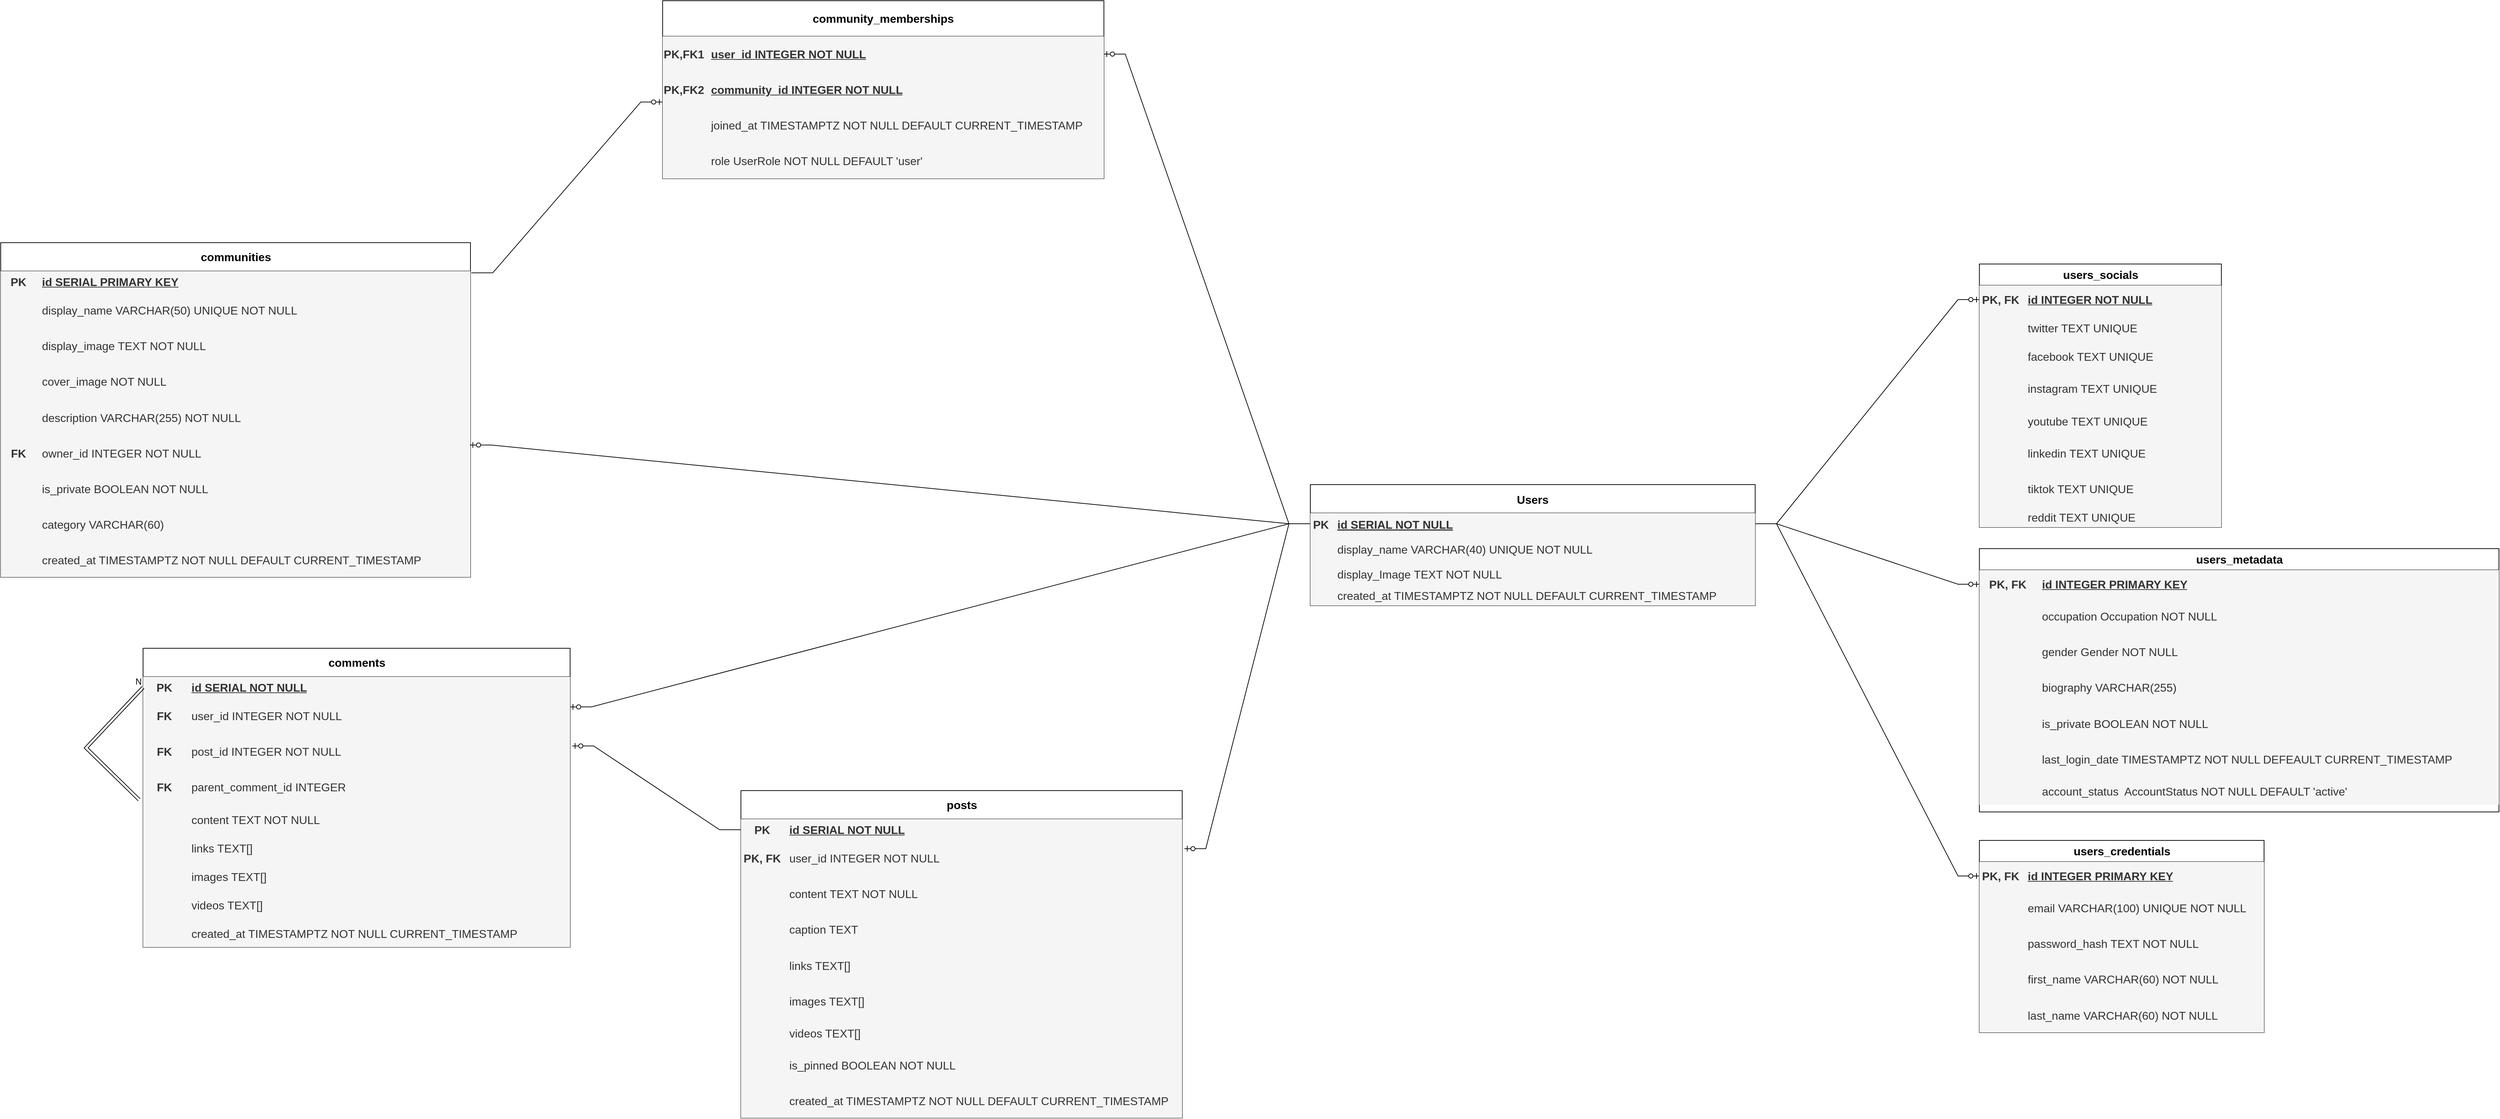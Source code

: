 <mxfile version="23.1.5" type="github">
  <diagram id="R2lEEEUBdFMjLlhIrx00" name="Page-1">
    <mxGraphModel dx="4752" dy="2573" grid="1" gridSize="10" guides="1" tooltips="1" connect="1" arrows="1" fold="1" page="1" pageScale="1" pageWidth="850" pageHeight="1100" math="0" shadow="0" extFonts="Permanent Marker^https://fonts.googleapis.com/css?family=Permanent+Marker">
      <root>
        <mxCell id="0" />
        <mxCell id="1" parent="0" />
        <mxCell id="C-vyLk0tnHw3VtMMgP7b-23" value="Users" style="shape=table;startSize=40;container=1;collapsible=1;childLayout=tableLayout;fixedRows=1;rowLines=0;fontStyle=1;align=center;resizeLast=1;swimlaneFillColor=default;fontSize=16;" parent="1" vertex="1">
          <mxGeometry x="-870" y="-50" width="625" height="170" as="geometry" />
        </mxCell>
        <mxCell id="C-vyLk0tnHw3VtMMgP7b-24" value="" style="shape=partialRectangle;collapsible=0;dropTarget=0;pointerEvents=0;fillColor=none;points=[[0,0.5],[1,0.5]];portConstraint=eastwest;top=0;left=0;right=0;bottom=1;fontSize=16;" parent="C-vyLk0tnHw3VtMMgP7b-23" vertex="1">
          <mxGeometry y="40" width="625" height="30" as="geometry" />
        </mxCell>
        <mxCell id="C-vyLk0tnHw3VtMMgP7b-25" value="PK" style="shape=partialRectangle;overflow=hidden;connectable=0;fillColor=#f5f5f5;top=0;left=0;bottom=0;right=0;fontStyle=1;fontSize=16;fontColor=#333333;strokeColor=#666666;" parent="C-vyLk0tnHw3VtMMgP7b-24" vertex="1">
          <mxGeometry width="30" height="30" as="geometry">
            <mxRectangle width="30" height="30" as="alternateBounds" />
          </mxGeometry>
        </mxCell>
        <mxCell id="C-vyLk0tnHw3VtMMgP7b-26" value="id SERIAL NOT NULL" style="shape=partialRectangle;overflow=hidden;connectable=0;fillColor=#f5f5f5;top=0;left=0;bottom=0;right=0;align=left;spacingLeft=6;fontStyle=5;fontSize=16;strokeColor=#666666;fontColor=#333333;" parent="C-vyLk0tnHw3VtMMgP7b-24" vertex="1">
          <mxGeometry x="30" width="595" height="30" as="geometry">
            <mxRectangle width="595" height="30" as="alternateBounds" />
          </mxGeometry>
        </mxCell>
        <mxCell id="C-vyLk0tnHw3VtMMgP7b-27" value="" style="shape=partialRectangle;collapsible=0;dropTarget=0;pointerEvents=0;fillColor=none;points=[[0,0.5],[1,0.5]];portConstraint=eastwest;top=0;left=0;right=0;bottom=0;fontSize=16;" parent="C-vyLk0tnHw3VtMMgP7b-23" vertex="1">
          <mxGeometry y="70" width="625" height="40" as="geometry" />
        </mxCell>
        <mxCell id="C-vyLk0tnHw3VtMMgP7b-28" value="" style="shape=partialRectangle;overflow=hidden;connectable=0;fillColor=#f5f5f5;top=0;left=0;bottom=0;right=0;fontSize=16;fontColor=#333333;strokeColor=#666666;" parent="C-vyLk0tnHw3VtMMgP7b-27" vertex="1">
          <mxGeometry width="30" height="40" as="geometry">
            <mxRectangle width="30" height="40" as="alternateBounds" />
          </mxGeometry>
        </mxCell>
        <mxCell id="C-vyLk0tnHw3VtMMgP7b-29" value="display_name VARCHAR(40) UNIQUE NOT NULL" style="shape=partialRectangle;overflow=hidden;connectable=0;fillColor=#f5f5f5;top=0;left=0;bottom=0;right=0;align=left;spacingLeft=6;fontSize=16;fontColor=#333333;strokeColor=#666666;" parent="C-vyLk0tnHw3VtMMgP7b-27" vertex="1">
          <mxGeometry x="30" width="595" height="40" as="geometry">
            <mxRectangle width="595" height="40" as="alternateBounds" />
          </mxGeometry>
        </mxCell>
        <mxCell id="ru2FF_7ZRZzsMQQVSqr4-4" value="" style="shape=tableRow;horizontal=0;startSize=0;swimlaneHead=0;swimlaneBody=0;fillColor=none;collapsible=0;dropTarget=0;points=[[0,0.5],[1,0.5]];portConstraint=eastwest;top=0;left=0;right=0;bottom=0;fontSize=16;" vertex="1" parent="C-vyLk0tnHw3VtMMgP7b-23">
          <mxGeometry y="110" width="625" height="30" as="geometry" />
        </mxCell>
        <mxCell id="ru2FF_7ZRZzsMQQVSqr4-5" value="" style="shape=partialRectangle;connectable=0;fillColor=#f5f5f5;top=0;left=0;bottom=0;right=0;editable=1;overflow=hidden;fontSize=16;fontColor=#333333;strokeColor=#666666;" vertex="1" parent="ru2FF_7ZRZzsMQQVSqr4-4">
          <mxGeometry width="30" height="30" as="geometry">
            <mxRectangle width="30" height="30" as="alternateBounds" />
          </mxGeometry>
        </mxCell>
        <mxCell id="ru2FF_7ZRZzsMQQVSqr4-6" value="display_Image TEXT NOT NULL" style="shape=partialRectangle;connectable=0;fillColor=#f5f5f5;top=0;left=0;bottom=0;right=0;align=left;spacingLeft=6;overflow=hidden;fontSize=16;strokeColor=#666666;fontColor=#333333;" vertex="1" parent="ru2FF_7ZRZzsMQQVSqr4-4">
          <mxGeometry x="30" width="595" height="30" as="geometry">
            <mxRectangle width="595" height="30" as="alternateBounds" />
          </mxGeometry>
        </mxCell>
        <mxCell id="ru2FF_7ZRZzsMQQVSqr4-8" value="" style="shape=tableRow;horizontal=0;startSize=0;swimlaneHead=0;swimlaneBody=0;fillColor=none;collapsible=0;dropTarget=0;points=[[0,0.5],[1,0.5]];portConstraint=eastwest;top=0;left=0;right=0;bottom=0;fontSize=16;" vertex="1" parent="C-vyLk0tnHw3VtMMgP7b-23">
          <mxGeometry y="140" width="625" height="30" as="geometry" />
        </mxCell>
        <mxCell id="ru2FF_7ZRZzsMQQVSqr4-9" value="" style="shape=partialRectangle;connectable=0;fillColor=#f5f5f5;top=0;left=0;bottom=0;right=0;editable=1;overflow=hidden;fontSize=16;fontColor=#333333;strokeColor=#666666;" vertex="1" parent="ru2FF_7ZRZzsMQQVSqr4-8">
          <mxGeometry width="30" height="30" as="geometry">
            <mxRectangle width="30" height="30" as="alternateBounds" />
          </mxGeometry>
        </mxCell>
        <mxCell id="ru2FF_7ZRZzsMQQVSqr4-10" value="created_at TIMESTAMPTZ NOT NULL DEFAULT CURRENT_TIMESTAMP" style="shape=partialRectangle;connectable=0;fillColor=#f5f5f5;top=0;left=0;bottom=0;right=0;align=left;spacingLeft=6;overflow=hidden;fontSize=16;fontColor=#333333;strokeColor=#666666;" vertex="1" parent="ru2FF_7ZRZzsMQQVSqr4-8">
          <mxGeometry x="30" width="595" height="30" as="geometry">
            <mxRectangle width="595" height="30" as="alternateBounds" />
          </mxGeometry>
        </mxCell>
        <mxCell id="ru2FF_7ZRZzsMQQVSqr4-15" value="" style="edgeStyle=entityRelationEdgeStyle;fontSize=16;html=1;endArrow=ERzeroToOne;endFill=1;rounded=0;entryX=0;entryY=0.5;entryDx=0;entryDy=0;exitX=1;exitY=0.5;exitDx=0;exitDy=0;" edge="1" parent="1" source="C-vyLk0tnHw3VtMMgP7b-24" target="ru2FF_7ZRZzsMQQVSqr4-18">
          <mxGeometry width="100" height="100" relative="1" as="geometry">
            <mxPoint x="-75" y="320" as="sourcePoint" />
            <mxPoint x="-530" y="410" as="targetPoint" />
            <Array as="points">
              <mxPoint x="-260" y="340" />
              <mxPoint x="-280" y="370" />
              <mxPoint x="-260" y="390" />
              <mxPoint x="-260" y="380" />
              <mxPoint x="-172" y="470" />
              <mxPoint x="-220" y="370" />
              <mxPoint x="-260" y="330" />
            </Array>
          </mxGeometry>
        </mxCell>
        <mxCell id="ru2FF_7ZRZzsMQQVSqr4-17" value="users_metadata" style="shape=table;startSize=30;container=1;collapsible=1;childLayout=tableLayout;fixedRows=1;rowLines=0;fontStyle=1;align=center;resizeLast=1;html=1;fontSize=16;" vertex="1" parent="1">
          <mxGeometry x="70" y="40" width="730" height="370" as="geometry" />
        </mxCell>
        <mxCell id="ru2FF_7ZRZzsMQQVSqr4-18" value="" style="shape=tableRow;horizontal=0;startSize=0;swimlaneHead=0;swimlaneBody=0;fillColor=none;collapsible=0;dropTarget=0;points=[[0,0.5],[1,0.5]];portConstraint=eastwest;top=0;left=0;right=0;bottom=1;fontSize=16;" vertex="1" parent="ru2FF_7ZRZzsMQQVSqr4-17">
          <mxGeometry y="30" width="730" height="40" as="geometry" />
        </mxCell>
        <mxCell id="ru2FF_7ZRZzsMQQVSqr4-19" value="PK, FK" style="shape=partialRectangle;connectable=0;fillColor=#f5f5f5;top=0;left=0;bottom=0;right=0;fontStyle=1;overflow=hidden;whiteSpace=wrap;html=1;fontSize=16;fontColor=#333333;strokeColor=#666666;" vertex="1" parent="ru2FF_7ZRZzsMQQVSqr4-18">
          <mxGeometry width="80" height="40" as="geometry">
            <mxRectangle width="80" height="40" as="alternateBounds" />
          </mxGeometry>
        </mxCell>
        <mxCell id="ru2FF_7ZRZzsMQQVSqr4-20" value="id INTEGER PRIMARY KEY" style="shape=partialRectangle;connectable=0;fillColor=#f5f5f5;top=0;left=0;bottom=0;right=0;align=left;spacingLeft=6;fontStyle=5;overflow=hidden;whiteSpace=wrap;html=1;fontSize=16;fontColor=#333333;strokeColor=#666666;" vertex="1" parent="ru2FF_7ZRZzsMQQVSqr4-18">
          <mxGeometry x="80" width="650" height="40" as="geometry">
            <mxRectangle width="650" height="40" as="alternateBounds" />
          </mxGeometry>
        </mxCell>
        <mxCell id="ru2FF_7ZRZzsMQQVSqr4-21" value="" style="shape=tableRow;horizontal=0;startSize=0;swimlaneHead=0;swimlaneBody=0;fillColor=none;collapsible=0;dropTarget=0;points=[[0,0.5],[1,0.5]];portConstraint=eastwest;top=0;left=0;right=0;bottom=0;fontSize=16;" vertex="1" parent="ru2FF_7ZRZzsMQQVSqr4-17">
          <mxGeometry y="70" width="730" height="50" as="geometry" />
        </mxCell>
        <mxCell id="ru2FF_7ZRZzsMQQVSqr4-22" value="" style="shape=partialRectangle;connectable=0;fillColor=#f5f5f5;top=0;left=0;bottom=0;right=0;editable=1;overflow=hidden;whiteSpace=wrap;html=1;fontSize=16;fontColor=#333333;strokeColor=#666666;" vertex="1" parent="ru2FF_7ZRZzsMQQVSqr4-21">
          <mxGeometry width="80" height="50" as="geometry">
            <mxRectangle width="80" height="50" as="alternateBounds" />
          </mxGeometry>
        </mxCell>
        <mxCell id="ru2FF_7ZRZzsMQQVSqr4-23" value="occupation Occupation NOT NULL" style="shape=partialRectangle;connectable=0;fillColor=#f5f5f5;top=0;left=0;bottom=0;right=0;align=left;spacingLeft=6;overflow=hidden;whiteSpace=wrap;html=1;fontSize=16;fontColor=#333333;strokeColor=#666666;" vertex="1" parent="ru2FF_7ZRZzsMQQVSqr4-21">
          <mxGeometry x="80" width="650" height="50" as="geometry">
            <mxRectangle width="650" height="50" as="alternateBounds" />
          </mxGeometry>
        </mxCell>
        <mxCell id="ru2FF_7ZRZzsMQQVSqr4-24" value="" style="shape=tableRow;horizontal=0;startSize=0;swimlaneHead=0;swimlaneBody=0;fillColor=none;collapsible=0;dropTarget=0;points=[[0,0.5],[1,0.5]];portConstraint=eastwest;top=0;left=0;right=0;bottom=0;fontSize=16;" vertex="1" parent="ru2FF_7ZRZzsMQQVSqr4-17">
          <mxGeometry y="120" width="730" height="50" as="geometry" />
        </mxCell>
        <mxCell id="ru2FF_7ZRZzsMQQVSqr4-25" value="" style="shape=partialRectangle;connectable=0;fillColor=#f5f5f5;top=0;left=0;bottom=0;right=0;editable=1;overflow=hidden;whiteSpace=wrap;html=1;fontSize=16;fontColor=#333333;strokeColor=#666666;" vertex="1" parent="ru2FF_7ZRZzsMQQVSqr4-24">
          <mxGeometry width="80" height="50" as="geometry">
            <mxRectangle width="80" height="50" as="alternateBounds" />
          </mxGeometry>
        </mxCell>
        <mxCell id="ru2FF_7ZRZzsMQQVSqr4-26" value="gender Gender NOT NULL" style="shape=partialRectangle;connectable=0;fillColor=#f5f5f5;top=0;left=0;bottom=0;right=0;align=left;spacingLeft=6;overflow=hidden;whiteSpace=wrap;html=1;fontSize=16;fontColor=#333333;strokeColor=#666666;" vertex="1" parent="ru2FF_7ZRZzsMQQVSqr4-24">
          <mxGeometry x="80" width="650" height="50" as="geometry">
            <mxRectangle width="650" height="50" as="alternateBounds" />
          </mxGeometry>
        </mxCell>
        <mxCell id="ru2FF_7ZRZzsMQQVSqr4-27" value="" style="shape=tableRow;horizontal=0;startSize=0;swimlaneHead=0;swimlaneBody=0;fillColor=none;collapsible=0;dropTarget=0;points=[[0,0.5],[1,0.5]];portConstraint=eastwest;top=0;left=0;right=0;bottom=0;fontSize=16;" vertex="1" parent="ru2FF_7ZRZzsMQQVSqr4-17">
          <mxGeometry y="170" width="730" height="50" as="geometry" />
        </mxCell>
        <mxCell id="ru2FF_7ZRZzsMQQVSqr4-28" value="" style="shape=partialRectangle;connectable=0;fillColor=#f5f5f5;top=0;left=0;bottom=0;right=0;editable=1;overflow=hidden;whiteSpace=wrap;html=1;fontSize=16;fontColor=#333333;strokeColor=#666666;" vertex="1" parent="ru2FF_7ZRZzsMQQVSqr4-27">
          <mxGeometry width="80" height="50" as="geometry">
            <mxRectangle width="80" height="50" as="alternateBounds" />
          </mxGeometry>
        </mxCell>
        <mxCell id="ru2FF_7ZRZzsMQQVSqr4-29" value="biography VARCHAR(255)" style="shape=partialRectangle;connectable=0;fillColor=#f5f5f5;top=0;left=0;bottom=0;right=0;align=left;spacingLeft=6;overflow=hidden;whiteSpace=wrap;html=1;fontSize=16;fontColor=#333333;strokeColor=#666666;" vertex="1" parent="ru2FF_7ZRZzsMQQVSqr4-27">
          <mxGeometry x="80" width="650" height="50" as="geometry">
            <mxRectangle width="650" height="50" as="alternateBounds" />
          </mxGeometry>
        </mxCell>
        <mxCell id="ru2FF_7ZRZzsMQQVSqr4-36" value="" style="shape=tableRow;horizontal=0;startSize=0;swimlaneHead=0;swimlaneBody=0;fillColor=none;collapsible=0;dropTarget=0;points=[[0,0.5],[1,0.5]];portConstraint=eastwest;top=0;left=0;right=0;bottom=0;" vertex="1" parent="ru2FF_7ZRZzsMQQVSqr4-17">
          <mxGeometry y="220" width="730" height="50" as="geometry" />
        </mxCell>
        <mxCell id="ru2FF_7ZRZzsMQQVSqr4-37" value="" style="shape=partialRectangle;connectable=0;fillColor=#f5f5f5;top=0;left=0;bottom=0;right=0;editable=1;overflow=hidden;fontColor=#333333;strokeColor=#666666;" vertex="1" parent="ru2FF_7ZRZzsMQQVSqr4-36">
          <mxGeometry width="80" height="50" as="geometry">
            <mxRectangle width="80" height="50" as="alternateBounds" />
          </mxGeometry>
        </mxCell>
        <mxCell id="ru2FF_7ZRZzsMQQVSqr4-38" value="is_private BOOLEAN NOT NULL" style="shape=partialRectangle;connectable=0;fillColor=#f5f5f5;top=0;left=0;bottom=0;right=0;align=left;spacingLeft=6;overflow=hidden;fontSize=16;fontColor=#333333;strokeColor=#666666;" vertex="1" parent="ru2FF_7ZRZzsMQQVSqr4-36">
          <mxGeometry x="80" width="650" height="50" as="geometry">
            <mxRectangle width="650" height="50" as="alternateBounds" />
          </mxGeometry>
        </mxCell>
        <mxCell id="ru2FF_7ZRZzsMQQVSqr4-41" value="" style="shape=tableRow;horizontal=0;startSize=0;swimlaneHead=0;swimlaneBody=0;fillColor=none;collapsible=0;dropTarget=0;points=[[0,0.5],[1,0.5]];portConstraint=eastwest;top=0;left=0;right=0;bottom=0;" vertex="1" parent="ru2FF_7ZRZzsMQQVSqr4-17">
          <mxGeometry y="270" width="730" height="50" as="geometry" />
        </mxCell>
        <mxCell id="ru2FF_7ZRZzsMQQVSqr4-42" value="" style="shape=partialRectangle;connectable=0;fillColor=#f5f5f5;top=0;left=0;bottom=0;right=0;editable=1;overflow=hidden;fontColor=#333333;strokeColor=#666666;" vertex="1" parent="ru2FF_7ZRZzsMQQVSqr4-41">
          <mxGeometry width="80" height="50" as="geometry">
            <mxRectangle width="80" height="50" as="alternateBounds" />
          </mxGeometry>
        </mxCell>
        <mxCell id="ru2FF_7ZRZzsMQQVSqr4-43" value="last_login_date TIMESTAMPTZ NOT NULL DEFEAULT CURRENT_TIMESTAMP" style="shape=partialRectangle;connectable=0;fillColor=#f5f5f5;top=0;left=0;bottom=0;right=0;align=left;spacingLeft=6;overflow=hidden;fontSize=16;fontColor=#333333;strokeColor=#666666;" vertex="1" parent="ru2FF_7ZRZzsMQQVSqr4-41">
          <mxGeometry x="80" width="650" height="50" as="geometry">
            <mxRectangle width="650" height="50" as="alternateBounds" />
          </mxGeometry>
        </mxCell>
        <mxCell id="ru2FF_7ZRZzsMQQVSqr4-44" value="" style="shape=tableRow;horizontal=0;startSize=0;swimlaneHead=0;swimlaneBody=0;fillColor=none;collapsible=0;dropTarget=0;points=[[0,0.5],[1,0.5]];portConstraint=eastwest;top=0;left=0;right=0;bottom=0;fontSize=16;" vertex="1" parent="ru2FF_7ZRZzsMQQVSqr4-17">
          <mxGeometry y="320" width="730" height="40" as="geometry" />
        </mxCell>
        <mxCell id="ru2FF_7ZRZzsMQQVSqr4-45" value="" style="shape=partialRectangle;connectable=0;fillColor=#f5f5f5;top=0;left=0;bottom=0;right=0;editable=1;overflow=hidden;fontColor=#333333;strokeColor=#666666;" vertex="1" parent="ru2FF_7ZRZzsMQQVSqr4-44">
          <mxGeometry width="80" height="40" as="geometry">
            <mxRectangle width="80" height="40" as="alternateBounds" />
          </mxGeometry>
        </mxCell>
        <mxCell id="ru2FF_7ZRZzsMQQVSqr4-46" value="account_status  AccountStatus NOT NULL DEFAULT &#39;active&#39;" style="shape=partialRectangle;connectable=0;fillColor=#f5f5f5;top=0;left=0;bottom=0;right=0;align=left;spacingLeft=6;overflow=hidden;fontSize=16;fontColor=#333333;strokeColor=#666666;" vertex="1" parent="ru2FF_7ZRZzsMQQVSqr4-44">
          <mxGeometry x="80" width="650" height="40" as="geometry">
            <mxRectangle width="650" height="40" as="alternateBounds" />
          </mxGeometry>
        </mxCell>
        <mxCell id="ru2FF_7ZRZzsMQQVSqr4-48" value="users_socials" style="shape=table;startSize=30;container=1;collapsible=1;childLayout=tableLayout;fixedRows=1;rowLines=0;fontStyle=1;align=center;resizeLast=1;html=1;fontSize=16;" vertex="1" parent="1">
          <mxGeometry x="70" y="-360" width="340" height="370" as="geometry" />
        </mxCell>
        <mxCell id="ru2FF_7ZRZzsMQQVSqr4-49" value="" style="shape=tableRow;horizontal=0;startSize=0;swimlaneHead=0;swimlaneBody=0;fillColor=none;collapsible=0;dropTarget=0;points=[[0,0.5],[1,0.5]];portConstraint=eastwest;top=0;left=0;right=0;bottom=1;fontSize=16;" vertex="1" parent="ru2FF_7ZRZzsMQQVSqr4-48">
          <mxGeometry y="30" width="340" height="40" as="geometry" />
        </mxCell>
        <mxCell id="ru2FF_7ZRZzsMQQVSqr4-50" value="PK, FK" style="shape=partialRectangle;connectable=0;fillColor=#f5f5f5;top=0;left=0;bottom=0;right=0;fontStyle=1;overflow=hidden;whiteSpace=wrap;html=1;fontSize=16;fontColor=#333333;strokeColor=#666666;" vertex="1" parent="ru2FF_7ZRZzsMQQVSqr4-49">
          <mxGeometry width="60" height="40" as="geometry">
            <mxRectangle width="60" height="40" as="alternateBounds" />
          </mxGeometry>
        </mxCell>
        <mxCell id="ru2FF_7ZRZzsMQQVSqr4-51" value="id INTEGER NOT NULL" style="shape=partialRectangle;connectable=0;fillColor=#f5f5f5;top=0;left=0;bottom=0;right=0;align=left;spacingLeft=6;fontStyle=5;overflow=hidden;whiteSpace=wrap;html=1;fontSize=16;fontColor=#333333;strokeColor=#666666;" vertex="1" parent="ru2FF_7ZRZzsMQQVSqr4-49">
          <mxGeometry x="60" width="280" height="40" as="geometry">
            <mxRectangle width="280" height="40" as="alternateBounds" />
          </mxGeometry>
        </mxCell>
        <mxCell id="ru2FF_7ZRZzsMQQVSqr4-52" value="" style="shape=tableRow;horizontal=0;startSize=0;swimlaneHead=0;swimlaneBody=0;fillColor=none;collapsible=0;dropTarget=0;points=[[0,0.5],[1,0.5]];portConstraint=eastwest;top=0;left=0;right=0;bottom=0;fontSize=16;" vertex="1" parent="ru2FF_7ZRZzsMQQVSqr4-48">
          <mxGeometry y="70" width="340" height="40" as="geometry" />
        </mxCell>
        <mxCell id="ru2FF_7ZRZzsMQQVSqr4-53" value="" style="shape=partialRectangle;connectable=0;fillColor=#f5f5f5;top=0;left=0;bottom=0;right=0;editable=1;overflow=hidden;whiteSpace=wrap;html=1;fontSize=16;fontColor=#333333;strokeColor=#666666;" vertex="1" parent="ru2FF_7ZRZzsMQQVSqr4-52">
          <mxGeometry width="60" height="40" as="geometry">
            <mxRectangle width="60" height="40" as="alternateBounds" />
          </mxGeometry>
        </mxCell>
        <mxCell id="ru2FF_7ZRZzsMQQVSqr4-54" value="twitter TEXT UNIQUE" style="shape=partialRectangle;connectable=0;fillColor=#f5f5f5;top=0;left=0;bottom=0;right=0;align=left;spacingLeft=6;overflow=hidden;whiteSpace=wrap;html=1;fontSize=16;fontColor=#333333;strokeColor=#666666;" vertex="1" parent="ru2FF_7ZRZzsMQQVSqr4-52">
          <mxGeometry x="60" width="280" height="40" as="geometry">
            <mxRectangle width="280" height="40" as="alternateBounds" />
          </mxGeometry>
        </mxCell>
        <mxCell id="ru2FF_7ZRZzsMQQVSqr4-55" value="" style="shape=tableRow;horizontal=0;startSize=0;swimlaneHead=0;swimlaneBody=0;fillColor=none;collapsible=0;dropTarget=0;points=[[0,0.5],[1,0.5]];portConstraint=eastwest;top=0;left=0;right=0;bottom=0;fontSize=16;" vertex="1" parent="ru2FF_7ZRZzsMQQVSqr4-48">
          <mxGeometry y="110" width="340" height="40" as="geometry" />
        </mxCell>
        <mxCell id="ru2FF_7ZRZzsMQQVSqr4-56" value="" style="shape=partialRectangle;connectable=0;fillColor=#f5f5f5;top=0;left=0;bottom=0;right=0;editable=1;overflow=hidden;whiteSpace=wrap;html=1;fontSize=16;fontColor=#333333;strokeColor=#666666;" vertex="1" parent="ru2FF_7ZRZzsMQQVSqr4-55">
          <mxGeometry width="60" height="40" as="geometry">
            <mxRectangle width="60" height="40" as="alternateBounds" />
          </mxGeometry>
        </mxCell>
        <mxCell id="ru2FF_7ZRZzsMQQVSqr4-57" value="facebook TEXT UNIQUE" style="shape=partialRectangle;connectable=0;fillColor=#f5f5f5;top=0;left=0;bottom=0;right=0;align=left;spacingLeft=6;overflow=hidden;whiteSpace=wrap;html=1;fontSize=16;fontColor=#333333;strokeColor=#666666;" vertex="1" parent="ru2FF_7ZRZzsMQQVSqr4-55">
          <mxGeometry x="60" width="280" height="40" as="geometry">
            <mxRectangle width="280" height="40" as="alternateBounds" />
          </mxGeometry>
        </mxCell>
        <mxCell id="ru2FF_7ZRZzsMQQVSqr4-58" value="" style="shape=tableRow;horizontal=0;startSize=0;swimlaneHead=0;swimlaneBody=0;fillColor=none;collapsible=0;dropTarget=0;points=[[0,0.5],[1,0.5]];portConstraint=eastwest;top=0;left=0;right=0;bottom=0;fontSize=16;" vertex="1" parent="ru2FF_7ZRZzsMQQVSqr4-48">
          <mxGeometry y="150" width="340" height="50" as="geometry" />
        </mxCell>
        <mxCell id="ru2FF_7ZRZzsMQQVSqr4-59" value="" style="shape=partialRectangle;connectable=0;fillColor=#f5f5f5;top=0;left=0;bottom=0;right=0;editable=1;overflow=hidden;whiteSpace=wrap;html=1;fontSize=16;fontColor=#333333;strokeColor=#666666;" vertex="1" parent="ru2FF_7ZRZzsMQQVSqr4-58">
          <mxGeometry width="60" height="50" as="geometry">
            <mxRectangle width="60" height="50" as="alternateBounds" />
          </mxGeometry>
        </mxCell>
        <mxCell id="ru2FF_7ZRZzsMQQVSqr4-60" value="instagram TEXT UNIQUE" style="shape=partialRectangle;connectable=0;fillColor=#f5f5f5;top=0;left=0;bottom=0;right=0;align=left;spacingLeft=6;overflow=hidden;whiteSpace=wrap;html=1;fontSize=16;fontColor=#333333;strokeColor=#666666;" vertex="1" parent="ru2FF_7ZRZzsMQQVSqr4-58">
          <mxGeometry x="60" width="280" height="50" as="geometry">
            <mxRectangle width="280" height="50" as="alternateBounds" />
          </mxGeometry>
        </mxCell>
        <mxCell id="ru2FF_7ZRZzsMQQVSqr4-61" value="" style="shape=tableRow;horizontal=0;startSize=0;swimlaneHead=0;swimlaneBody=0;fillColor=none;collapsible=0;dropTarget=0;points=[[0,0.5],[1,0.5]];portConstraint=eastwest;top=0;left=0;right=0;bottom=0;fontSize=16;" vertex="1" parent="ru2FF_7ZRZzsMQQVSqr4-48">
          <mxGeometry y="200" width="340" height="40" as="geometry" />
        </mxCell>
        <mxCell id="ru2FF_7ZRZzsMQQVSqr4-62" value="" style="shape=partialRectangle;connectable=0;fillColor=#f5f5f5;top=0;left=0;bottom=0;right=0;editable=1;overflow=hidden;fontColor=#333333;strokeColor=#666666;" vertex="1" parent="ru2FF_7ZRZzsMQQVSqr4-61">
          <mxGeometry width="60" height="40" as="geometry">
            <mxRectangle width="60" height="40" as="alternateBounds" />
          </mxGeometry>
        </mxCell>
        <mxCell id="ru2FF_7ZRZzsMQQVSqr4-63" value="youtube TEXT UNIQUE" style="shape=partialRectangle;connectable=0;fillColor=#f5f5f5;top=0;left=0;bottom=0;right=0;align=left;spacingLeft=6;overflow=hidden;fontSize=16;fontColor=#333333;strokeColor=#666666;" vertex="1" parent="ru2FF_7ZRZzsMQQVSqr4-61">
          <mxGeometry x="60" width="280" height="40" as="geometry">
            <mxRectangle width="280" height="40" as="alternateBounds" />
          </mxGeometry>
        </mxCell>
        <mxCell id="ru2FF_7ZRZzsMQQVSqr4-64" value="" style="shape=tableRow;horizontal=0;startSize=0;swimlaneHead=0;swimlaneBody=0;fillColor=none;collapsible=0;dropTarget=0;points=[[0,0.5],[1,0.5]];portConstraint=eastwest;top=0;left=0;right=0;bottom=0;" vertex="1" parent="ru2FF_7ZRZzsMQQVSqr4-48">
          <mxGeometry y="240" width="340" height="50" as="geometry" />
        </mxCell>
        <mxCell id="ru2FF_7ZRZzsMQQVSqr4-65" value="" style="shape=partialRectangle;connectable=0;fillColor=#f5f5f5;top=0;left=0;bottom=0;right=0;editable=1;overflow=hidden;fontColor=#333333;strokeColor=#666666;" vertex="1" parent="ru2FF_7ZRZzsMQQVSqr4-64">
          <mxGeometry width="60" height="50" as="geometry">
            <mxRectangle width="60" height="50" as="alternateBounds" />
          </mxGeometry>
        </mxCell>
        <mxCell id="ru2FF_7ZRZzsMQQVSqr4-66" value="linkedin TEXT UNIQUE" style="shape=partialRectangle;connectable=0;fillColor=#f5f5f5;top=0;left=0;bottom=0;right=0;align=left;spacingLeft=6;overflow=hidden;fontSize=16;fontColor=#333333;strokeColor=#666666;" vertex="1" parent="ru2FF_7ZRZzsMQQVSqr4-64">
          <mxGeometry x="60" width="280" height="50" as="geometry">
            <mxRectangle width="280" height="50" as="alternateBounds" />
          </mxGeometry>
        </mxCell>
        <mxCell id="ru2FF_7ZRZzsMQQVSqr4-67" value="" style="shape=tableRow;horizontal=0;startSize=0;swimlaneHead=0;swimlaneBody=0;fillColor=none;collapsible=0;dropTarget=0;points=[[0,0.5],[1,0.5]];portConstraint=eastwest;top=0;left=0;right=0;bottom=0;" vertex="1" parent="ru2FF_7ZRZzsMQQVSqr4-48">
          <mxGeometry y="290" width="340" height="50" as="geometry" />
        </mxCell>
        <mxCell id="ru2FF_7ZRZzsMQQVSqr4-68" value="" style="shape=partialRectangle;connectable=0;fillColor=#f5f5f5;top=0;left=0;bottom=0;right=0;editable=1;overflow=hidden;fontColor=#333333;strokeColor=#666666;" vertex="1" parent="ru2FF_7ZRZzsMQQVSqr4-67">
          <mxGeometry width="60" height="50" as="geometry">
            <mxRectangle width="60" height="50" as="alternateBounds" />
          </mxGeometry>
        </mxCell>
        <mxCell id="ru2FF_7ZRZzsMQQVSqr4-69" value="tiktok TEXT UNIQUE" style="shape=partialRectangle;connectable=0;fillColor=#f5f5f5;top=0;left=0;bottom=0;right=0;align=left;spacingLeft=6;overflow=hidden;fontSize=16;fontColor=#333333;strokeColor=#666666;" vertex="1" parent="ru2FF_7ZRZzsMQQVSqr4-67">
          <mxGeometry x="60" width="280" height="50" as="geometry">
            <mxRectangle width="280" height="50" as="alternateBounds" />
          </mxGeometry>
        </mxCell>
        <mxCell id="ru2FF_7ZRZzsMQQVSqr4-70" value="" style="shape=tableRow;horizontal=0;startSize=0;swimlaneHead=0;swimlaneBody=0;fillColor=none;collapsible=0;dropTarget=0;points=[[0,0.5],[1,0.5]];portConstraint=eastwest;top=0;left=0;right=0;bottom=0;" vertex="1" parent="ru2FF_7ZRZzsMQQVSqr4-48">
          <mxGeometry y="340" width="340" height="30" as="geometry" />
        </mxCell>
        <mxCell id="ru2FF_7ZRZzsMQQVSqr4-71" value="" style="shape=partialRectangle;connectable=0;fillColor=#f5f5f5;top=0;left=0;bottom=0;right=0;editable=1;overflow=hidden;fontColor=#333333;strokeColor=#666666;" vertex="1" parent="ru2FF_7ZRZzsMQQVSqr4-70">
          <mxGeometry width="60" height="30" as="geometry">
            <mxRectangle width="60" height="30" as="alternateBounds" />
          </mxGeometry>
        </mxCell>
        <mxCell id="ru2FF_7ZRZzsMQQVSqr4-72" value="reddit TEXT UNIQUE" style="shape=partialRectangle;connectable=0;fillColor=#f5f5f5;top=0;left=0;bottom=0;right=0;align=left;spacingLeft=6;overflow=hidden;fontSize=16;fontColor=#333333;strokeColor=#666666;" vertex="1" parent="ru2FF_7ZRZzsMQQVSqr4-70">
          <mxGeometry x="60" width="280" height="30" as="geometry">
            <mxRectangle width="280" height="30" as="alternateBounds" />
          </mxGeometry>
        </mxCell>
        <mxCell id="ru2FF_7ZRZzsMQQVSqr4-73" value="" style="edgeStyle=entityRelationEdgeStyle;fontSize=12;html=1;endArrow=ERzeroToOne;endFill=1;rounded=0;entryX=0;entryY=0.5;entryDx=0;entryDy=0;exitX=1;exitY=0.5;exitDx=0;exitDy=0;" edge="1" parent="1" source="C-vyLk0tnHw3VtMMgP7b-24" target="ru2FF_7ZRZzsMQQVSqr4-49">
          <mxGeometry width="100" height="100" relative="1" as="geometry">
            <mxPoint x="-50" y="100" as="sourcePoint" />
            <mxPoint x="55" y="-320" as="targetPoint" />
          </mxGeometry>
        </mxCell>
        <mxCell id="ru2FF_7ZRZzsMQQVSqr4-74" value="users_credentials" style="shape=table;startSize=30;container=1;collapsible=1;childLayout=tableLayout;fixedRows=1;rowLines=0;fontStyle=1;align=center;resizeLast=1;html=1;fontSize=16;" vertex="1" parent="1">
          <mxGeometry x="70" y="450" width="400" height="270" as="geometry" />
        </mxCell>
        <mxCell id="ru2FF_7ZRZzsMQQVSqr4-75" value="" style="shape=tableRow;horizontal=0;startSize=0;swimlaneHead=0;swimlaneBody=0;fillColor=none;collapsible=0;dropTarget=0;points=[[0,0.5],[1,0.5]];portConstraint=eastwest;top=0;left=0;right=0;bottom=1;fontSize=16;" vertex="1" parent="ru2FF_7ZRZzsMQQVSqr4-74">
          <mxGeometry y="30" width="400" height="40" as="geometry" />
        </mxCell>
        <mxCell id="ru2FF_7ZRZzsMQQVSqr4-76" value="PK, FK" style="shape=partialRectangle;connectable=0;fillColor=#f5f5f5;top=0;left=0;bottom=0;right=0;fontStyle=1;overflow=hidden;whiteSpace=wrap;html=1;fontSize=16;fontColor=#333333;strokeColor=#666666;" vertex="1" parent="ru2FF_7ZRZzsMQQVSqr4-75">
          <mxGeometry width="60" height="40" as="geometry">
            <mxRectangle width="60" height="40" as="alternateBounds" />
          </mxGeometry>
        </mxCell>
        <mxCell id="ru2FF_7ZRZzsMQQVSqr4-77" value="id INTEGER PRIMARY KEY" style="shape=partialRectangle;connectable=0;fillColor=#f5f5f5;top=0;left=0;bottom=0;right=0;align=left;spacingLeft=6;fontStyle=5;overflow=hidden;whiteSpace=wrap;html=1;fontSize=16;fontColor=#333333;strokeColor=#666666;" vertex="1" parent="ru2FF_7ZRZzsMQQVSqr4-75">
          <mxGeometry x="60" width="340" height="40" as="geometry">
            <mxRectangle width="340" height="40" as="alternateBounds" />
          </mxGeometry>
        </mxCell>
        <mxCell id="ru2FF_7ZRZzsMQQVSqr4-78" value="" style="shape=tableRow;horizontal=0;startSize=0;swimlaneHead=0;swimlaneBody=0;fillColor=none;collapsible=0;dropTarget=0;points=[[0,0.5],[1,0.5]];portConstraint=eastwest;top=0;left=0;right=0;bottom=0;fontSize=16;" vertex="1" parent="ru2FF_7ZRZzsMQQVSqr4-74">
          <mxGeometry y="70" width="400" height="50" as="geometry" />
        </mxCell>
        <mxCell id="ru2FF_7ZRZzsMQQVSqr4-79" value="" style="shape=partialRectangle;connectable=0;fillColor=#f5f5f5;top=0;left=0;bottom=0;right=0;editable=1;overflow=hidden;whiteSpace=wrap;html=1;fontSize=16;fontColor=#333333;strokeColor=#666666;" vertex="1" parent="ru2FF_7ZRZzsMQQVSqr4-78">
          <mxGeometry width="60" height="50" as="geometry">
            <mxRectangle width="60" height="50" as="alternateBounds" />
          </mxGeometry>
        </mxCell>
        <mxCell id="ru2FF_7ZRZzsMQQVSqr4-80" value="email VARCHAR(100) UNIQUE NOT NULL" style="shape=partialRectangle;connectable=0;fillColor=#f5f5f5;top=0;left=0;bottom=0;right=0;align=left;spacingLeft=6;overflow=hidden;whiteSpace=wrap;html=1;fontSize=16;fontColor=#333333;strokeColor=#666666;" vertex="1" parent="ru2FF_7ZRZzsMQQVSqr4-78">
          <mxGeometry x="60" width="340" height="50" as="geometry">
            <mxRectangle width="340" height="50" as="alternateBounds" />
          </mxGeometry>
        </mxCell>
        <mxCell id="ru2FF_7ZRZzsMQQVSqr4-81" value="" style="shape=tableRow;horizontal=0;startSize=0;swimlaneHead=0;swimlaneBody=0;fillColor=none;collapsible=0;dropTarget=0;points=[[0,0.5],[1,0.5]];portConstraint=eastwest;top=0;left=0;right=0;bottom=0;fontSize=16;" vertex="1" parent="ru2FF_7ZRZzsMQQVSqr4-74">
          <mxGeometry y="120" width="400" height="50" as="geometry" />
        </mxCell>
        <mxCell id="ru2FF_7ZRZzsMQQVSqr4-82" value="" style="shape=partialRectangle;connectable=0;fillColor=#f5f5f5;top=0;left=0;bottom=0;right=0;editable=1;overflow=hidden;whiteSpace=wrap;html=1;fontSize=16;fontColor=#333333;strokeColor=#666666;" vertex="1" parent="ru2FF_7ZRZzsMQQVSqr4-81">
          <mxGeometry width="60" height="50" as="geometry">
            <mxRectangle width="60" height="50" as="alternateBounds" />
          </mxGeometry>
        </mxCell>
        <mxCell id="ru2FF_7ZRZzsMQQVSqr4-83" value="password_hash TEXT NOT NULL" style="shape=partialRectangle;connectable=0;fillColor=#f5f5f5;top=0;left=0;bottom=0;right=0;align=left;spacingLeft=6;overflow=hidden;whiteSpace=wrap;html=1;fontSize=16;fontColor=#333333;strokeColor=#666666;" vertex="1" parent="ru2FF_7ZRZzsMQQVSqr4-81">
          <mxGeometry x="60" width="340" height="50" as="geometry">
            <mxRectangle width="340" height="50" as="alternateBounds" />
          </mxGeometry>
        </mxCell>
        <mxCell id="ru2FF_7ZRZzsMQQVSqr4-84" value="" style="shape=tableRow;horizontal=0;startSize=0;swimlaneHead=0;swimlaneBody=0;fillColor=none;collapsible=0;dropTarget=0;points=[[0,0.5],[1,0.5]];portConstraint=eastwest;top=0;left=0;right=0;bottom=0;fontSize=16;" vertex="1" parent="ru2FF_7ZRZzsMQQVSqr4-74">
          <mxGeometry y="170" width="400" height="50" as="geometry" />
        </mxCell>
        <mxCell id="ru2FF_7ZRZzsMQQVSqr4-85" value="" style="shape=partialRectangle;connectable=0;fillColor=#f5f5f5;top=0;left=0;bottom=0;right=0;editable=1;overflow=hidden;whiteSpace=wrap;html=1;fontSize=16;fontColor=#333333;strokeColor=#666666;" vertex="1" parent="ru2FF_7ZRZzsMQQVSqr4-84">
          <mxGeometry width="60" height="50" as="geometry">
            <mxRectangle width="60" height="50" as="alternateBounds" />
          </mxGeometry>
        </mxCell>
        <mxCell id="ru2FF_7ZRZzsMQQVSqr4-86" value="first_name VARCHAR(60) NOT NULL" style="shape=partialRectangle;connectable=0;fillColor=#f5f5f5;top=0;left=0;bottom=0;right=0;align=left;spacingLeft=6;overflow=hidden;whiteSpace=wrap;html=1;fontSize=16;fontColor=#333333;strokeColor=#666666;" vertex="1" parent="ru2FF_7ZRZzsMQQVSqr4-84">
          <mxGeometry x="60" width="340" height="50" as="geometry">
            <mxRectangle width="340" height="50" as="alternateBounds" />
          </mxGeometry>
        </mxCell>
        <mxCell id="ru2FF_7ZRZzsMQQVSqr4-88" value="" style="shape=tableRow;horizontal=0;startSize=0;swimlaneHead=0;swimlaneBody=0;fillColor=none;collapsible=0;dropTarget=0;points=[[0,0.5],[1,0.5]];portConstraint=eastwest;top=0;left=0;right=0;bottom=0;" vertex="1" parent="ru2FF_7ZRZzsMQQVSqr4-74">
          <mxGeometry y="220" width="400" height="50" as="geometry" />
        </mxCell>
        <mxCell id="ru2FF_7ZRZzsMQQVSqr4-89" value="" style="shape=partialRectangle;connectable=0;fillColor=#f5f5f5;top=0;left=0;bottom=0;right=0;editable=1;overflow=hidden;fontColor=#333333;strokeColor=#666666;" vertex="1" parent="ru2FF_7ZRZzsMQQVSqr4-88">
          <mxGeometry width="60" height="50" as="geometry">
            <mxRectangle width="60" height="50" as="alternateBounds" />
          </mxGeometry>
        </mxCell>
        <mxCell id="ru2FF_7ZRZzsMQQVSqr4-90" value="last_name VARCHAR(60) NOT NULL" style="shape=partialRectangle;connectable=0;fillColor=#f5f5f5;top=0;left=0;bottom=0;right=0;align=left;spacingLeft=6;overflow=hidden;fontSize=16;fontColor=#333333;strokeColor=#666666;" vertex="1" parent="ru2FF_7ZRZzsMQQVSqr4-88">
          <mxGeometry x="60" width="340" height="50" as="geometry">
            <mxRectangle width="340" height="50" as="alternateBounds" />
          </mxGeometry>
        </mxCell>
        <mxCell id="ru2FF_7ZRZzsMQQVSqr4-91" value="" style="edgeStyle=entityRelationEdgeStyle;fontSize=12;html=1;endArrow=ERzeroToOne;endFill=1;rounded=0;exitX=1;exitY=0.5;exitDx=0;exitDy=0;entryX=0;entryY=0.5;entryDx=0;entryDy=0;" edge="1" parent="1" source="C-vyLk0tnHw3VtMMgP7b-24" target="ru2FF_7ZRZzsMQQVSqr4-75">
          <mxGeometry width="100" height="100" relative="1" as="geometry">
            <mxPoint x="60" y="500" as="sourcePoint" />
            <mxPoint x="160" y="400" as="targetPoint" />
          </mxGeometry>
        </mxCell>
        <mxCell id="ru2FF_7ZRZzsMQQVSqr4-92" value="communities" style="shape=table;startSize=40;container=1;collapsible=1;childLayout=tableLayout;fixedRows=1;rowLines=0;fontStyle=1;align=center;resizeLast=1;html=1;fontSize=16;" vertex="1" parent="1">
          <mxGeometry x="-2710" y="-390" width="660" height="470" as="geometry" />
        </mxCell>
        <mxCell id="ru2FF_7ZRZzsMQQVSqr4-93" value="" style="shape=tableRow;horizontal=0;startSize=0;swimlaneHead=0;swimlaneBody=0;fillColor=none;collapsible=0;dropTarget=0;points=[[0,0.5],[1,0.5]];portConstraint=eastwest;top=0;left=0;right=0;bottom=1;fontSize=16;" vertex="1" parent="ru2FF_7ZRZzsMQQVSqr4-92">
          <mxGeometry y="40" width="660" height="30" as="geometry" />
        </mxCell>
        <mxCell id="ru2FF_7ZRZzsMQQVSqr4-94" value="PK" style="shape=partialRectangle;connectable=0;fillColor=#f5f5f5;top=0;left=0;bottom=0;right=0;fontStyle=1;overflow=hidden;whiteSpace=wrap;html=1;fontSize=16;strokeColor=#666666;fontColor=#333333;" vertex="1" parent="ru2FF_7ZRZzsMQQVSqr4-93">
          <mxGeometry width="50" height="30" as="geometry">
            <mxRectangle width="50" height="30" as="alternateBounds" />
          </mxGeometry>
        </mxCell>
        <mxCell id="ru2FF_7ZRZzsMQQVSqr4-95" value="id SERIAL PRIMARY KEY" style="shape=partialRectangle;connectable=0;fillColor=#f5f5f5;top=0;left=0;bottom=0;right=0;align=left;spacingLeft=6;fontStyle=5;overflow=hidden;whiteSpace=wrap;html=1;fontSize=16;strokeColor=#666666;fontColor=#333333;" vertex="1" parent="ru2FF_7ZRZzsMQQVSqr4-93">
          <mxGeometry x="50" width="610" height="30" as="geometry">
            <mxRectangle width="610" height="30" as="alternateBounds" />
          </mxGeometry>
        </mxCell>
        <mxCell id="ru2FF_7ZRZzsMQQVSqr4-96" value="" style="shape=tableRow;horizontal=0;startSize=0;swimlaneHead=0;swimlaneBody=0;fillColor=none;collapsible=0;dropTarget=0;points=[[0,0.5],[1,0.5]];portConstraint=eastwest;top=0;left=0;right=0;bottom=0;fontSize=16;" vertex="1" parent="ru2FF_7ZRZzsMQQVSqr4-92">
          <mxGeometry y="70" width="660" height="50" as="geometry" />
        </mxCell>
        <mxCell id="ru2FF_7ZRZzsMQQVSqr4-97" value="" style="shape=partialRectangle;connectable=0;fillColor=#f5f5f5;top=0;left=0;bottom=0;right=0;editable=1;overflow=hidden;whiteSpace=wrap;html=1;fontSize=16;strokeColor=#666666;fontColor=#333333;" vertex="1" parent="ru2FF_7ZRZzsMQQVSqr4-96">
          <mxGeometry width="50" height="50" as="geometry">
            <mxRectangle width="50" height="50" as="alternateBounds" />
          </mxGeometry>
        </mxCell>
        <mxCell id="ru2FF_7ZRZzsMQQVSqr4-98" value="display_name VARCHAR(50) UNIQUE NOT NULL" style="shape=partialRectangle;connectable=0;fillColor=#f5f5f5;top=0;left=0;bottom=0;right=0;align=left;spacingLeft=6;overflow=hidden;whiteSpace=wrap;html=1;fontSize=16;strokeColor=#666666;fontColor=#333333;" vertex="1" parent="ru2FF_7ZRZzsMQQVSqr4-96">
          <mxGeometry x="50" width="610" height="50" as="geometry">
            <mxRectangle width="610" height="50" as="alternateBounds" />
          </mxGeometry>
        </mxCell>
        <mxCell id="ru2FF_7ZRZzsMQQVSqr4-99" value="" style="shape=tableRow;horizontal=0;startSize=0;swimlaneHead=0;swimlaneBody=0;fillColor=none;collapsible=0;dropTarget=0;points=[[0,0.5],[1,0.5]];portConstraint=eastwest;top=0;left=0;right=0;bottom=0;fontSize=16;" vertex="1" parent="ru2FF_7ZRZzsMQQVSqr4-92">
          <mxGeometry y="120" width="660" height="50" as="geometry" />
        </mxCell>
        <mxCell id="ru2FF_7ZRZzsMQQVSqr4-100" value="" style="shape=partialRectangle;connectable=0;fillColor=#f5f5f5;top=0;left=0;bottom=0;right=0;editable=1;overflow=hidden;whiteSpace=wrap;html=1;fontSize=16;strokeColor=#666666;fontColor=#333333;" vertex="1" parent="ru2FF_7ZRZzsMQQVSqr4-99">
          <mxGeometry width="50" height="50" as="geometry">
            <mxRectangle width="50" height="50" as="alternateBounds" />
          </mxGeometry>
        </mxCell>
        <mxCell id="ru2FF_7ZRZzsMQQVSqr4-101" value="display_image TEXT NOT NULL" style="shape=partialRectangle;connectable=0;fillColor=#f5f5f5;top=0;left=0;bottom=0;right=0;align=left;spacingLeft=6;overflow=hidden;whiteSpace=wrap;html=1;fontSize=16;strokeColor=#666666;fontColor=#333333;" vertex="1" parent="ru2FF_7ZRZzsMQQVSqr4-99">
          <mxGeometry x="50" width="610" height="50" as="geometry">
            <mxRectangle width="610" height="50" as="alternateBounds" />
          </mxGeometry>
        </mxCell>
        <mxCell id="ru2FF_7ZRZzsMQQVSqr4-102" value="" style="shape=tableRow;horizontal=0;startSize=0;swimlaneHead=0;swimlaneBody=0;fillColor=none;collapsible=0;dropTarget=0;points=[[0,0.5],[1,0.5]];portConstraint=eastwest;top=0;left=0;right=0;bottom=0;fontSize=16;" vertex="1" parent="ru2FF_7ZRZzsMQQVSqr4-92">
          <mxGeometry y="170" width="660" height="50" as="geometry" />
        </mxCell>
        <mxCell id="ru2FF_7ZRZzsMQQVSqr4-103" value="" style="shape=partialRectangle;connectable=0;fillColor=#f5f5f5;top=0;left=0;bottom=0;right=0;editable=1;overflow=hidden;whiteSpace=wrap;html=1;fontSize=16;strokeColor=#666666;fontColor=#333333;" vertex="1" parent="ru2FF_7ZRZzsMQQVSqr4-102">
          <mxGeometry width="50" height="50" as="geometry">
            <mxRectangle width="50" height="50" as="alternateBounds" />
          </mxGeometry>
        </mxCell>
        <mxCell id="ru2FF_7ZRZzsMQQVSqr4-104" value="cover_image NOT NULL" style="shape=partialRectangle;connectable=0;fillColor=#f5f5f5;top=0;left=0;bottom=0;right=0;align=left;spacingLeft=6;overflow=hidden;whiteSpace=wrap;html=1;fontSize=16;strokeColor=#666666;fontColor=#333333;" vertex="1" parent="ru2FF_7ZRZzsMQQVSqr4-102">
          <mxGeometry x="50" width="610" height="50" as="geometry">
            <mxRectangle width="610" height="50" as="alternateBounds" />
          </mxGeometry>
        </mxCell>
        <mxCell id="ru2FF_7ZRZzsMQQVSqr4-105" value="" style="shape=tableRow;horizontal=0;startSize=0;swimlaneHead=0;swimlaneBody=0;fillColor=none;collapsible=0;dropTarget=0;points=[[0,0.5],[1,0.5]];portConstraint=eastwest;top=0;left=0;right=0;bottom=0;" vertex="1" parent="ru2FF_7ZRZzsMQQVSqr4-92">
          <mxGeometry y="220" width="660" height="50" as="geometry" />
        </mxCell>
        <mxCell id="ru2FF_7ZRZzsMQQVSqr4-106" value="" style="shape=partialRectangle;connectable=0;fillColor=#f5f5f5;top=0;left=0;bottom=0;right=0;editable=1;overflow=hidden;strokeColor=#666666;fontColor=#333333;" vertex="1" parent="ru2FF_7ZRZzsMQQVSqr4-105">
          <mxGeometry width="50" height="50" as="geometry">
            <mxRectangle width="50" height="50" as="alternateBounds" />
          </mxGeometry>
        </mxCell>
        <mxCell id="ru2FF_7ZRZzsMQQVSqr4-107" value="description VARCHAR(255) NOT NULL" style="shape=partialRectangle;connectable=0;fillColor=#f5f5f5;top=0;left=0;bottom=0;right=0;align=left;spacingLeft=6;overflow=hidden;fontSize=16;strokeColor=#666666;fontColor=#333333;" vertex="1" parent="ru2FF_7ZRZzsMQQVSqr4-105">
          <mxGeometry x="50" width="610" height="50" as="geometry">
            <mxRectangle width="610" height="50" as="alternateBounds" />
          </mxGeometry>
        </mxCell>
        <mxCell id="ru2FF_7ZRZzsMQQVSqr4-108" value="" style="shape=tableRow;horizontal=0;startSize=0;swimlaneHead=0;swimlaneBody=0;fillColor=none;collapsible=0;dropTarget=0;points=[[0,0.5],[1,0.5]];portConstraint=eastwest;top=0;left=0;right=0;bottom=0;" vertex="1" parent="ru2FF_7ZRZzsMQQVSqr4-92">
          <mxGeometry y="270" width="660" height="50" as="geometry" />
        </mxCell>
        <mxCell id="ru2FF_7ZRZzsMQQVSqr4-109" value="FK" style="shape=partialRectangle;connectable=0;fillColor=#f5f5f5;top=0;left=0;bottom=0;right=0;editable=1;overflow=hidden;fontSize=16;fontStyle=1;strokeColor=#666666;fontColor=#333333;" vertex="1" parent="ru2FF_7ZRZzsMQQVSqr4-108">
          <mxGeometry width="50" height="50" as="geometry">
            <mxRectangle width="50" height="50" as="alternateBounds" />
          </mxGeometry>
        </mxCell>
        <mxCell id="ru2FF_7ZRZzsMQQVSqr4-110" value="owner_id INTEGER NOT NULL" style="shape=partialRectangle;connectable=0;fillColor=#f5f5f5;top=0;left=0;bottom=0;right=0;align=left;spacingLeft=6;overflow=hidden;fontSize=16;strokeColor=#666666;fontColor=#333333;" vertex="1" parent="ru2FF_7ZRZzsMQQVSqr4-108">
          <mxGeometry x="50" width="610" height="50" as="geometry">
            <mxRectangle width="610" height="50" as="alternateBounds" />
          </mxGeometry>
        </mxCell>
        <mxCell id="ru2FF_7ZRZzsMQQVSqr4-111" value="" style="shape=tableRow;horizontal=0;startSize=0;swimlaneHead=0;swimlaneBody=0;fillColor=none;collapsible=0;dropTarget=0;points=[[0,0.5],[1,0.5]];portConstraint=eastwest;top=0;left=0;right=0;bottom=0;" vertex="1" parent="ru2FF_7ZRZzsMQQVSqr4-92">
          <mxGeometry y="320" width="660" height="50" as="geometry" />
        </mxCell>
        <mxCell id="ru2FF_7ZRZzsMQQVSqr4-112" value="" style="shape=partialRectangle;connectable=0;fillColor=#f5f5f5;top=0;left=0;bottom=0;right=0;editable=1;overflow=hidden;strokeColor=#666666;fontColor=#333333;" vertex="1" parent="ru2FF_7ZRZzsMQQVSqr4-111">
          <mxGeometry width="50" height="50" as="geometry">
            <mxRectangle width="50" height="50" as="alternateBounds" />
          </mxGeometry>
        </mxCell>
        <mxCell id="ru2FF_7ZRZzsMQQVSqr4-113" value="is_private BOOLEAN NOT NULL" style="shape=partialRectangle;connectable=0;fillColor=#f5f5f5;top=0;left=0;bottom=0;right=0;align=left;spacingLeft=6;overflow=hidden;fontSize=16;strokeColor=#666666;fontColor=#333333;" vertex="1" parent="ru2FF_7ZRZzsMQQVSqr4-111">
          <mxGeometry x="50" width="610" height="50" as="geometry">
            <mxRectangle width="610" height="50" as="alternateBounds" />
          </mxGeometry>
        </mxCell>
        <mxCell id="ru2FF_7ZRZzsMQQVSqr4-114" value="" style="shape=tableRow;horizontal=0;startSize=0;swimlaneHead=0;swimlaneBody=0;fillColor=none;collapsible=0;dropTarget=0;points=[[0,0.5],[1,0.5]];portConstraint=eastwest;top=0;left=0;right=0;bottom=0;" vertex="1" parent="ru2FF_7ZRZzsMQQVSqr4-92">
          <mxGeometry y="370" width="660" height="50" as="geometry" />
        </mxCell>
        <mxCell id="ru2FF_7ZRZzsMQQVSqr4-115" value="" style="shape=partialRectangle;connectable=0;fillColor=#f5f5f5;top=0;left=0;bottom=0;right=0;editable=1;overflow=hidden;strokeColor=#666666;fontColor=#333333;" vertex="1" parent="ru2FF_7ZRZzsMQQVSqr4-114">
          <mxGeometry width="50" height="50" as="geometry">
            <mxRectangle width="50" height="50" as="alternateBounds" />
          </mxGeometry>
        </mxCell>
        <mxCell id="ru2FF_7ZRZzsMQQVSqr4-116" value="category VARCHAR(60)" style="shape=partialRectangle;connectable=0;fillColor=#f5f5f5;top=0;left=0;bottom=0;right=0;align=left;spacingLeft=6;overflow=hidden;fontSize=16;strokeColor=#666666;fontColor=#333333;" vertex="1" parent="ru2FF_7ZRZzsMQQVSqr4-114">
          <mxGeometry x="50" width="610" height="50" as="geometry">
            <mxRectangle width="610" height="50" as="alternateBounds" />
          </mxGeometry>
        </mxCell>
        <mxCell id="ru2FF_7ZRZzsMQQVSqr4-117" value="" style="shape=tableRow;horizontal=0;startSize=0;swimlaneHead=0;swimlaneBody=0;fillColor=none;collapsible=0;dropTarget=0;points=[[0,0.5],[1,0.5]];portConstraint=eastwest;top=0;left=0;right=0;bottom=0;" vertex="1" parent="ru2FF_7ZRZzsMQQVSqr4-92">
          <mxGeometry y="420" width="660" height="50" as="geometry" />
        </mxCell>
        <mxCell id="ru2FF_7ZRZzsMQQVSqr4-118" value="" style="shape=partialRectangle;connectable=0;fillColor=#f5f5f5;top=0;left=0;bottom=0;right=0;editable=1;overflow=hidden;strokeColor=#666666;fontColor=#333333;" vertex="1" parent="ru2FF_7ZRZzsMQQVSqr4-117">
          <mxGeometry width="50" height="50" as="geometry">
            <mxRectangle width="50" height="50" as="alternateBounds" />
          </mxGeometry>
        </mxCell>
        <mxCell id="ru2FF_7ZRZzsMQQVSqr4-119" value="created_at TIMESTAMPTZ NOT NULL DEFAULT CURRENT_TIMESTAMP" style="shape=partialRectangle;connectable=0;fillColor=#f5f5f5;top=0;left=0;bottom=0;right=0;align=left;spacingLeft=6;overflow=hidden;fontSize=16;strokeColor=#666666;fontColor=#333333;" vertex="1" parent="ru2FF_7ZRZzsMQQVSqr4-117">
          <mxGeometry x="50" width="610" height="50" as="geometry">
            <mxRectangle width="610" height="50" as="alternateBounds" />
          </mxGeometry>
        </mxCell>
        <mxCell id="ru2FF_7ZRZzsMQQVSqr4-124" value="" style="edgeStyle=entityRelationEdgeStyle;fontSize=12;html=1;endArrow=ERzeroToOne;endFill=1;rounded=0;entryX=0.999;entryY=0.288;entryDx=0;entryDy=0;entryPerimeter=0;exitX=0;exitY=0.5;exitDx=0;exitDy=0;" edge="1" parent="1" source="C-vyLk0tnHw3VtMMgP7b-24" target="ru2FF_7ZRZzsMQQVSqr4-108">
          <mxGeometry width="100" height="100" relative="1" as="geometry">
            <mxPoint x="-940" y="500" as="sourcePoint" />
            <mxPoint x="-1060" y="440" as="targetPoint" />
          </mxGeometry>
        </mxCell>
        <mxCell id="ru2FF_7ZRZzsMQQVSqr4-125" value="community_memberships" style="shape=table;startSize=50;container=1;collapsible=1;childLayout=tableLayout;fixedRows=1;rowLines=0;fontStyle=1;align=center;resizeLast=1;html=1;whiteSpace=wrap;fontSize=16;" vertex="1" parent="1">
          <mxGeometry x="-1780" y="-730" width="620" height="250.0" as="geometry" />
        </mxCell>
        <mxCell id="ru2FF_7ZRZzsMQQVSqr4-126" value="" style="shape=tableRow;horizontal=0;startSize=0;swimlaneHead=0;swimlaneBody=0;fillColor=none;collapsible=0;dropTarget=0;points=[[0,0.5],[1,0.5]];portConstraint=eastwest;top=0;left=0;right=0;bottom=0;html=1;fontSize=16;" vertex="1" parent="ru2FF_7ZRZzsMQQVSqr4-125">
          <mxGeometry y="50" width="620" height="50" as="geometry" />
        </mxCell>
        <mxCell id="ru2FF_7ZRZzsMQQVSqr4-127" value="PK,FK1" style="shape=partialRectangle;connectable=0;fillColor=#f5f5f5;top=0;left=0;bottom=0;right=0;fontStyle=1;overflow=hidden;html=1;whiteSpace=wrap;fontSize=16;fontColor=#333333;strokeColor=#666666;" vertex="1" parent="ru2FF_7ZRZzsMQQVSqr4-126">
          <mxGeometry width="60" height="50" as="geometry">
            <mxRectangle width="60" height="50" as="alternateBounds" />
          </mxGeometry>
        </mxCell>
        <mxCell id="ru2FF_7ZRZzsMQQVSqr4-128" value="user_id INTEGER NOT NULL" style="shape=partialRectangle;connectable=0;fillColor=#f5f5f5;top=0;left=0;bottom=0;right=0;align=left;spacingLeft=6;fontStyle=5;overflow=hidden;html=1;whiteSpace=wrap;fontSize=16;fontColor=#333333;strokeColor=#666666;" vertex="1" parent="ru2FF_7ZRZzsMQQVSqr4-126">
          <mxGeometry x="60" width="560" height="50" as="geometry">
            <mxRectangle width="560" height="50" as="alternateBounds" />
          </mxGeometry>
        </mxCell>
        <mxCell id="ru2FF_7ZRZzsMQQVSqr4-129" value="" style="shape=tableRow;horizontal=0;startSize=0;swimlaneHead=0;swimlaneBody=0;fillColor=none;collapsible=0;dropTarget=0;points=[[0,0.5],[1,0.5]];portConstraint=eastwest;top=0;left=0;right=0;bottom=1;html=1;fontSize=16;" vertex="1" parent="ru2FF_7ZRZzsMQQVSqr4-125">
          <mxGeometry y="100" width="620" height="50" as="geometry" />
        </mxCell>
        <mxCell id="ru2FF_7ZRZzsMQQVSqr4-130" value="PK,FK2" style="shape=partialRectangle;connectable=0;fillColor=#f5f5f5;top=0;left=0;bottom=0;right=0;fontStyle=1;overflow=hidden;html=1;whiteSpace=wrap;fontSize=16;fontColor=#333333;strokeColor=#666666;" vertex="1" parent="ru2FF_7ZRZzsMQQVSqr4-129">
          <mxGeometry width="60" height="50" as="geometry">
            <mxRectangle width="60" height="50" as="alternateBounds" />
          </mxGeometry>
        </mxCell>
        <mxCell id="ru2FF_7ZRZzsMQQVSqr4-131" value="community_id INTEGER NOT NULL" style="shape=partialRectangle;connectable=0;fillColor=#f5f5f5;top=0;left=0;bottom=0;right=0;align=left;spacingLeft=6;fontStyle=5;overflow=hidden;html=1;whiteSpace=wrap;fontSize=16;fontColor=#333333;strokeColor=#666666;" vertex="1" parent="ru2FF_7ZRZzsMQQVSqr4-129">
          <mxGeometry x="60" width="560" height="50" as="geometry">
            <mxRectangle width="560" height="50" as="alternateBounds" />
          </mxGeometry>
        </mxCell>
        <mxCell id="ru2FF_7ZRZzsMQQVSqr4-132" value="" style="shape=tableRow;horizontal=0;startSize=0;swimlaneHead=0;swimlaneBody=0;fillColor=none;collapsible=0;dropTarget=0;points=[[0,0.5],[1,0.5]];portConstraint=eastwest;top=0;left=0;right=0;bottom=0;html=1;fontSize=16;" vertex="1" parent="ru2FF_7ZRZzsMQQVSqr4-125">
          <mxGeometry y="150" width="620" height="50" as="geometry" />
        </mxCell>
        <mxCell id="ru2FF_7ZRZzsMQQVSqr4-133" value="" style="shape=partialRectangle;connectable=0;fillColor=#f5f5f5;top=0;left=0;bottom=0;right=0;editable=1;overflow=hidden;html=1;whiteSpace=wrap;fontSize=16;fontColor=#333333;strokeColor=#666666;" vertex="1" parent="ru2FF_7ZRZzsMQQVSqr4-132">
          <mxGeometry width="60" height="50" as="geometry">
            <mxRectangle width="60" height="50" as="alternateBounds" />
          </mxGeometry>
        </mxCell>
        <mxCell id="ru2FF_7ZRZzsMQQVSqr4-134" value="joined_at TIMESTAMPTZ NOT NULL DEFAULT CURRENT_TIMESTAMP" style="shape=partialRectangle;connectable=0;fillColor=#f5f5f5;top=0;left=0;bottom=0;right=0;align=left;spacingLeft=6;overflow=hidden;html=1;whiteSpace=wrap;fontSize=16;fontColor=#333333;strokeColor=#666666;" vertex="1" parent="ru2FF_7ZRZzsMQQVSqr4-132">
          <mxGeometry x="60" width="560" height="50" as="geometry">
            <mxRectangle width="560" height="50" as="alternateBounds" />
          </mxGeometry>
        </mxCell>
        <mxCell id="ru2FF_7ZRZzsMQQVSqr4-135" value="" style="shape=tableRow;horizontal=0;startSize=0;swimlaneHead=0;swimlaneBody=0;fillColor=none;collapsible=0;dropTarget=0;points=[[0,0.5],[1,0.5]];portConstraint=eastwest;top=0;left=0;right=0;bottom=0;html=1;fontSize=16;" vertex="1" parent="ru2FF_7ZRZzsMQQVSqr4-125">
          <mxGeometry y="200" width="620" height="50" as="geometry" />
        </mxCell>
        <mxCell id="ru2FF_7ZRZzsMQQVSqr4-136" value="" style="shape=partialRectangle;connectable=0;fillColor=#f5f5f5;top=0;left=0;bottom=0;right=0;editable=1;overflow=hidden;html=1;whiteSpace=wrap;fontSize=16;fontColor=#333333;strokeColor=#666666;" vertex="1" parent="ru2FF_7ZRZzsMQQVSqr4-135">
          <mxGeometry width="60" height="50" as="geometry">
            <mxRectangle width="60" height="50" as="alternateBounds" />
          </mxGeometry>
        </mxCell>
        <mxCell id="ru2FF_7ZRZzsMQQVSqr4-137" value="role UserRole NOT NULL DEFAULT &#39;user&#39;" style="shape=partialRectangle;connectable=0;fillColor=#f5f5f5;top=0;left=0;bottom=0;right=0;align=left;spacingLeft=6;overflow=hidden;html=1;whiteSpace=wrap;fontSize=16;fontColor=#333333;strokeColor=#666666;" vertex="1" parent="ru2FF_7ZRZzsMQQVSqr4-135">
          <mxGeometry x="60" width="560" height="50" as="geometry">
            <mxRectangle width="560" height="50" as="alternateBounds" />
          </mxGeometry>
        </mxCell>
        <mxCell id="ru2FF_7ZRZzsMQQVSqr4-138" value="" style="edgeStyle=entityRelationEdgeStyle;fontSize=12;html=1;endArrow=ERzeroToOne;endFill=1;rounded=0;exitX=1.002;exitY=0.08;exitDx=0;exitDy=0;exitPerimeter=0;entryX=-0.001;entryY=0.847;entryDx=0;entryDy=0;entryPerimeter=0;" edge="1" parent="1" source="ru2FF_7ZRZzsMQQVSqr4-93" target="ru2FF_7ZRZzsMQQVSqr4-129">
          <mxGeometry width="100" height="100" relative="1" as="geometry">
            <mxPoint x="-1260" y="760" as="sourcePoint" />
            <mxPoint x="-1240" y="700" as="targetPoint" />
          </mxGeometry>
        </mxCell>
        <mxCell id="ru2FF_7ZRZzsMQQVSqr4-139" value="" style="edgeStyle=entityRelationEdgeStyle;fontSize=12;html=1;endArrow=ERzeroToOne;endFill=1;rounded=0;exitX=0;exitY=0.5;exitDx=0;exitDy=0;entryX=1;entryY=0.5;entryDx=0;entryDy=0;" edge="1" parent="1" source="C-vyLk0tnHw3VtMMgP7b-24" target="ru2FF_7ZRZzsMQQVSqr4-126">
          <mxGeometry width="100" height="100" relative="1" as="geometry">
            <mxPoint x="-1020" y="470" as="sourcePoint" />
            <mxPoint x="-920" y="370" as="targetPoint" />
            <Array as="points">
              <mxPoint x="-860" y="280" />
            </Array>
          </mxGeometry>
        </mxCell>
        <mxCell id="ru2FF_7ZRZzsMQQVSqr4-140" value="posts" style="shape=table;startSize=40;container=1;collapsible=1;childLayout=tableLayout;fixedRows=1;rowLines=0;fontStyle=1;align=center;resizeLast=1;html=1;fontSize=16;" vertex="1" parent="1">
          <mxGeometry x="-1670" y="380" width="620" height="460" as="geometry" />
        </mxCell>
        <mxCell id="ru2FF_7ZRZzsMQQVSqr4-141" value="" style="shape=tableRow;horizontal=0;startSize=0;swimlaneHead=0;swimlaneBody=0;fillColor=none;collapsible=0;dropTarget=0;points=[[0,0.5],[1,0.5]];portConstraint=eastwest;top=0;left=0;right=0;bottom=1;fontSize=16;" vertex="1" parent="ru2FF_7ZRZzsMQQVSqr4-140">
          <mxGeometry y="40" width="620" height="30" as="geometry" />
        </mxCell>
        <mxCell id="ru2FF_7ZRZzsMQQVSqr4-142" value="PK" style="shape=partialRectangle;connectable=0;fillColor=#f5f5f5;top=0;left=0;bottom=0;right=0;fontStyle=1;overflow=hidden;whiteSpace=wrap;html=1;fontSize=16;fontColor=#333333;strokeColor=#666666;" vertex="1" parent="ru2FF_7ZRZzsMQQVSqr4-141">
          <mxGeometry width="60" height="30" as="geometry">
            <mxRectangle width="60" height="30" as="alternateBounds" />
          </mxGeometry>
        </mxCell>
        <mxCell id="ru2FF_7ZRZzsMQQVSqr4-143" value="id SERIAL NOT NULL" style="shape=partialRectangle;connectable=0;fillColor=#f5f5f5;top=0;left=0;bottom=0;right=0;align=left;spacingLeft=6;fontStyle=5;overflow=hidden;whiteSpace=wrap;html=1;fontSize=16;fontColor=#333333;strokeColor=#666666;" vertex="1" parent="ru2FF_7ZRZzsMQQVSqr4-141">
          <mxGeometry x="60" width="560" height="30" as="geometry">
            <mxRectangle width="560" height="30" as="alternateBounds" />
          </mxGeometry>
        </mxCell>
        <mxCell id="ru2FF_7ZRZzsMQQVSqr4-144" value="" style="shape=tableRow;horizontal=0;startSize=0;swimlaneHead=0;swimlaneBody=0;fillColor=none;collapsible=0;dropTarget=0;points=[[0,0.5],[1,0.5]];portConstraint=eastwest;top=0;left=0;right=0;bottom=0;fontSize=16;" vertex="1" parent="ru2FF_7ZRZzsMQQVSqr4-140">
          <mxGeometry y="70" width="620" height="50" as="geometry" />
        </mxCell>
        <mxCell id="ru2FF_7ZRZzsMQQVSqr4-145" value="&lt;b&gt;PK, FK&lt;/b&gt;" style="shape=partialRectangle;connectable=0;fillColor=#f5f5f5;top=0;left=0;bottom=0;right=0;editable=1;overflow=hidden;whiteSpace=wrap;html=1;fontSize=16;fontColor=#333333;strokeColor=#666666;" vertex="1" parent="ru2FF_7ZRZzsMQQVSqr4-144">
          <mxGeometry width="60" height="50" as="geometry">
            <mxRectangle width="60" height="50" as="alternateBounds" />
          </mxGeometry>
        </mxCell>
        <mxCell id="ru2FF_7ZRZzsMQQVSqr4-146" value="user_id INTEGER NOT NULL" style="shape=partialRectangle;connectable=0;fillColor=#f5f5f5;top=0;left=0;bottom=0;right=0;align=left;spacingLeft=6;overflow=hidden;whiteSpace=wrap;html=1;fontSize=16;fontColor=#333333;strokeColor=#666666;" vertex="1" parent="ru2FF_7ZRZzsMQQVSqr4-144">
          <mxGeometry x="60" width="560" height="50" as="geometry">
            <mxRectangle width="560" height="50" as="alternateBounds" />
          </mxGeometry>
        </mxCell>
        <mxCell id="ru2FF_7ZRZzsMQQVSqr4-147" value="" style="shape=tableRow;horizontal=0;startSize=0;swimlaneHead=0;swimlaneBody=0;fillColor=none;collapsible=0;dropTarget=0;points=[[0,0.5],[1,0.5]];portConstraint=eastwest;top=0;left=0;right=0;bottom=0;fontSize=16;" vertex="1" parent="ru2FF_7ZRZzsMQQVSqr4-140">
          <mxGeometry y="120" width="620" height="50" as="geometry" />
        </mxCell>
        <mxCell id="ru2FF_7ZRZzsMQQVSqr4-148" value="" style="shape=partialRectangle;connectable=0;fillColor=#f5f5f5;top=0;left=0;bottom=0;right=0;editable=1;overflow=hidden;whiteSpace=wrap;html=1;fontSize=16;fontColor=#333333;strokeColor=#666666;" vertex="1" parent="ru2FF_7ZRZzsMQQVSqr4-147">
          <mxGeometry width="60" height="50" as="geometry">
            <mxRectangle width="60" height="50" as="alternateBounds" />
          </mxGeometry>
        </mxCell>
        <mxCell id="ru2FF_7ZRZzsMQQVSqr4-149" value="content TEXT NOT NULL" style="shape=partialRectangle;connectable=0;fillColor=#f5f5f5;top=0;left=0;bottom=0;right=0;align=left;spacingLeft=6;overflow=hidden;whiteSpace=wrap;html=1;fontSize=16;fontColor=#333333;strokeColor=#666666;" vertex="1" parent="ru2FF_7ZRZzsMQQVSqr4-147">
          <mxGeometry x="60" width="560" height="50" as="geometry">
            <mxRectangle width="560" height="50" as="alternateBounds" />
          </mxGeometry>
        </mxCell>
        <mxCell id="ru2FF_7ZRZzsMQQVSqr4-150" value="" style="shape=tableRow;horizontal=0;startSize=0;swimlaneHead=0;swimlaneBody=0;fillColor=none;collapsible=0;dropTarget=0;points=[[0,0.5],[1,0.5]];portConstraint=eastwest;top=0;left=0;right=0;bottom=0;fontSize=16;" vertex="1" parent="ru2FF_7ZRZzsMQQVSqr4-140">
          <mxGeometry y="170" width="620" height="50" as="geometry" />
        </mxCell>
        <mxCell id="ru2FF_7ZRZzsMQQVSqr4-151" value="" style="shape=partialRectangle;connectable=0;fillColor=#f5f5f5;top=0;left=0;bottom=0;right=0;editable=1;overflow=hidden;whiteSpace=wrap;html=1;fontSize=16;fontColor=#333333;strokeColor=#666666;" vertex="1" parent="ru2FF_7ZRZzsMQQVSqr4-150">
          <mxGeometry width="60" height="50" as="geometry">
            <mxRectangle width="60" height="50" as="alternateBounds" />
          </mxGeometry>
        </mxCell>
        <mxCell id="ru2FF_7ZRZzsMQQVSqr4-152" value="caption TEXT" style="shape=partialRectangle;connectable=0;fillColor=#f5f5f5;top=0;left=0;bottom=0;right=0;align=left;spacingLeft=6;overflow=hidden;whiteSpace=wrap;html=1;fontSize=16;fontColor=#333333;strokeColor=#666666;" vertex="1" parent="ru2FF_7ZRZzsMQQVSqr4-150">
          <mxGeometry x="60" width="560" height="50" as="geometry">
            <mxRectangle width="560" height="50" as="alternateBounds" />
          </mxGeometry>
        </mxCell>
        <mxCell id="ru2FF_7ZRZzsMQQVSqr4-153" value="" style="shape=tableRow;horizontal=0;startSize=0;swimlaneHead=0;swimlaneBody=0;fillColor=none;collapsible=0;dropTarget=0;points=[[0,0.5],[1,0.5]];portConstraint=eastwest;top=0;left=0;right=0;bottom=0;fontSize=16;" vertex="1" parent="ru2FF_7ZRZzsMQQVSqr4-140">
          <mxGeometry y="220" width="620" height="50" as="geometry" />
        </mxCell>
        <mxCell id="ru2FF_7ZRZzsMQQVSqr4-154" value="" style="shape=partialRectangle;connectable=0;fillColor=#f5f5f5;top=0;left=0;bottom=0;right=0;editable=1;overflow=hidden;fontColor=#333333;strokeColor=#666666;" vertex="1" parent="ru2FF_7ZRZzsMQQVSqr4-153">
          <mxGeometry width="60" height="50" as="geometry">
            <mxRectangle width="60" height="50" as="alternateBounds" />
          </mxGeometry>
        </mxCell>
        <mxCell id="ru2FF_7ZRZzsMQQVSqr4-155" value="links TEXT[]" style="shape=partialRectangle;connectable=0;fillColor=#f5f5f5;top=0;left=0;bottom=0;right=0;align=left;spacingLeft=6;overflow=hidden;fontSize=16;fontColor=#333333;strokeColor=#666666;" vertex="1" parent="ru2FF_7ZRZzsMQQVSqr4-153">
          <mxGeometry x="60" width="560" height="50" as="geometry">
            <mxRectangle width="560" height="50" as="alternateBounds" />
          </mxGeometry>
        </mxCell>
        <mxCell id="ru2FF_7ZRZzsMQQVSqr4-171" value="" style="shape=tableRow;horizontal=0;startSize=0;swimlaneHead=0;swimlaneBody=0;fillColor=none;collapsible=0;dropTarget=0;points=[[0,0.5],[1,0.5]];portConstraint=eastwest;top=0;left=0;right=0;bottom=0;" vertex="1" parent="ru2FF_7ZRZzsMQQVSqr4-140">
          <mxGeometry y="270" width="620" height="50" as="geometry" />
        </mxCell>
        <mxCell id="ru2FF_7ZRZzsMQQVSqr4-172" value="" style="shape=partialRectangle;connectable=0;fillColor=#f5f5f5;top=0;left=0;bottom=0;right=0;editable=1;overflow=hidden;fontColor=#333333;strokeColor=#666666;" vertex="1" parent="ru2FF_7ZRZzsMQQVSqr4-171">
          <mxGeometry width="60" height="50" as="geometry">
            <mxRectangle width="60" height="50" as="alternateBounds" />
          </mxGeometry>
        </mxCell>
        <mxCell id="ru2FF_7ZRZzsMQQVSqr4-173" value="images TEXT[]" style="shape=partialRectangle;connectable=0;fillColor=#f5f5f5;top=0;left=0;bottom=0;right=0;align=left;spacingLeft=6;overflow=hidden;fontSize=16;fontColor=#333333;strokeColor=#666666;" vertex="1" parent="ru2FF_7ZRZzsMQQVSqr4-171">
          <mxGeometry x="60" width="560" height="50" as="geometry">
            <mxRectangle width="560" height="50" as="alternateBounds" />
          </mxGeometry>
        </mxCell>
        <mxCell id="ru2FF_7ZRZzsMQQVSqr4-174" value="" style="shape=tableRow;horizontal=0;startSize=0;swimlaneHead=0;swimlaneBody=0;fillColor=none;collapsible=0;dropTarget=0;points=[[0,0.5],[1,0.5]];portConstraint=eastwest;top=0;left=0;right=0;bottom=0;" vertex="1" parent="ru2FF_7ZRZzsMQQVSqr4-140">
          <mxGeometry y="320" width="620" height="40" as="geometry" />
        </mxCell>
        <mxCell id="ru2FF_7ZRZzsMQQVSqr4-175" value="" style="shape=partialRectangle;connectable=0;fillColor=#f5f5f5;top=0;left=0;bottom=0;right=0;editable=1;overflow=hidden;fontColor=#333333;strokeColor=#666666;" vertex="1" parent="ru2FF_7ZRZzsMQQVSqr4-174">
          <mxGeometry width="60" height="40" as="geometry">
            <mxRectangle width="60" height="40" as="alternateBounds" />
          </mxGeometry>
        </mxCell>
        <mxCell id="ru2FF_7ZRZzsMQQVSqr4-176" value="videos TEXT[]" style="shape=partialRectangle;connectable=0;fillColor=#f5f5f5;top=0;left=0;bottom=0;right=0;align=left;spacingLeft=6;overflow=hidden;fontSize=16;fontColor=#333333;strokeColor=#666666;" vertex="1" parent="ru2FF_7ZRZzsMQQVSqr4-174">
          <mxGeometry x="60" width="560" height="40" as="geometry">
            <mxRectangle width="560" height="40" as="alternateBounds" />
          </mxGeometry>
        </mxCell>
        <mxCell id="ru2FF_7ZRZzsMQQVSqr4-188" value="" style="shape=tableRow;horizontal=0;startSize=0;swimlaneHead=0;swimlaneBody=0;fillColor=none;collapsible=0;dropTarget=0;points=[[0,0.5],[1,0.5]];portConstraint=eastwest;top=0;left=0;right=0;bottom=0;" vertex="1" parent="ru2FF_7ZRZzsMQQVSqr4-140">
          <mxGeometry y="360" width="620" height="50" as="geometry" />
        </mxCell>
        <mxCell id="ru2FF_7ZRZzsMQQVSqr4-189" value="" style="shape=partialRectangle;connectable=0;fillColor=#f5f5f5;top=0;left=0;bottom=0;right=0;editable=1;overflow=hidden;fontColor=#333333;strokeColor=#666666;" vertex="1" parent="ru2FF_7ZRZzsMQQVSqr4-188">
          <mxGeometry width="60" height="50" as="geometry">
            <mxRectangle width="60" height="50" as="alternateBounds" />
          </mxGeometry>
        </mxCell>
        <mxCell id="ru2FF_7ZRZzsMQQVSqr4-190" value="is_pinned BOOLEAN NOT NULL" style="shape=partialRectangle;connectable=0;fillColor=#f5f5f5;top=0;left=0;bottom=0;right=0;align=left;spacingLeft=6;overflow=hidden;fontSize=16;fontColor=#333333;strokeColor=#666666;" vertex="1" parent="ru2FF_7ZRZzsMQQVSqr4-188">
          <mxGeometry x="60" width="560" height="50" as="geometry">
            <mxRectangle width="560" height="50" as="alternateBounds" />
          </mxGeometry>
        </mxCell>
        <mxCell id="ru2FF_7ZRZzsMQQVSqr4-191" value="" style="shape=tableRow;horizontal=0;startSize=0;swimlaneHead=0;swimlaneBody=0;fillColor=none;collapsible=0;dropTarget=0;points=[[0,0.5],[1,0.5]];portConstraint=eastwest;top=0;left=0;right=0;bottom=0;" vertex="1" parent="ru2FF_7ZRZzsMQQVSqr4-140">
          <mxGeometry y="410" width="620" height="50" as="geometry" />
        </mxCell>
        <mxCell id="ru2FF_7ZRZzsMQQVSqr4-192" value="" style="shape=partialRectangle;connectable=0;fillColor=#f5f5f5;top=0;left=0;bottom=0;right=0;editable=1;overflow=hidden;fontColor=#333333;strokeColor=#666666;" vertex="1" parent="ru2FF_7ZRZzsMQQVSqr4-191">
          <mxGeometry width="60" height="50" as="geometry">
            <mxRectangle width="60" height="50" as="alternateBounds" />
          </mxGeometry>
        </mxCell>
        <mxCell id="ru2FF_7ZRZzsMQQVSqr4-193" value="created_at TIMESTAMPTZ NOT NULL DEFAULT CURRENT_TIMESTAMP" style="shape=partialRectangle;connectable=0;fillColor=#f5f5f5;top=0;left=0;bottom=0;right=0;align=left;spacingLeft=6;overflow=hidden;fontSize=16;fontColor=#333333;strokeColor=#666666;" vertex="1" parent="ru2FF_7ZRZzsMQQVSqr4-191">
          <mxGeometry x="60" width="560" height="50" as="geometry">
            <mxRectangle width="560" height="50" as="alternateBounds" />
          </mxGeometry>
        </mxCell>
        <mxCell id="ru2FF_7ZRZzsMQQVSqr4-194" value="" style="edgeStyle=entityRelationEdgeStyle;fontSize=12;html=1;endArrow=ERzeroToOne;endFill=1;rounded=0;exitX=0;exitY=0.5;exitDx=0;exitDy=0;entryX=1.005;entryY=0.232;entryDx=0;entryDy=0;entryPerimeter=0;" edge="1" parent="1" source="C-vyLk0tnHw3VtMMgP7b-24" target="ru2FF_7ZRZzsMQQVSqr4-144">
          <mxGeometry width="100" height="100" relative="1" as="geometry">
            <mxPoint x="-890" y="350" as="sourcePoint" />
            <mxPoint x="-790" y="250" as="targetPoint" />
          </mxGeometry>
        </mxCell>
        <mxCell id="ru2FF_7ZRZzsMQQVSqr4-195" value="comments" style="shape=table;startSize=40;container=1;collapsible=1;childLayout=tableLayout;fixedRows=1;rowLines=0;fontStyle=1;align=center;resizeLast=1;html=1;fontSize=16;" vertex="1" parent="1">
          <mxGeometry x="-2510" y="180" width="600" height="420" as="geometry" />
        </mxCell>
        <mxCell id="ru2FF_7ZRZzsMQQVSqr4-196" value="" style="shape=tableRow;horizontal=0;startSize=0;swimlaneHead=0;swimlaneBody=0;fillColor=none;collapsible=0;dropTarget=0;points=[[0,0.5],[1,0.5]];portConstraint=eastwest;top=0;left=0;right=0;bottom=1;fontSize=16;" vertex="1" parent="ru2FF_7ZRZzsMQQVSqr4-195">
          <mxGeometry y="40" width="600" height="30" as="geometry" />
        </mxCell>
        <mxCell id="ru2FF_7ZRZzsMQQVSqr4-197" value="PK" style="shape=partialRectangle;connectable=0;fillColor=#f5f5f5;top=0;left=0;bottom=0;right=0;fontStyle=1;overflow=hidden;whiteSpace=wrap;html=1;fontSize=16;fontColor=#333333;strokeColor=#666666;" vertex="1" parent="ru2FF_7ZRZzsMQQVSqr4-196">
          <mxGeometry width="60" height="30" as="geometry">
            <mxRectangle width="60" height="30" as="alternateBounds" />
          </mxGeometry>
        </mxCell>
        <mxCell id="ru2FF_7ZRZzsMQQVSqr4-198" value="id SERIAL NOT NULL" style="shape=partialRectangle;connectable=0;fillColor=#f5f5f5;top=0;left=0;bottom=0;right=0;align=left;spacingLeft=6;fontStyle=5;overflow=hidden;whiteSpace=wrap;html=1;fontSize=16;fontColor=#333333;strokeColor=#666666;" vertex="1" parent="ru2FF_7ZRZzsMQQVSqr4-196">
          <mxGeometry x="60" width="540" height="30" as="geometry">
            <mxRectangle width="540" height="30" as="alternateBounds" />
          </mxGeometry>
        </mxCell>
        <mxCell id="ru2FF_7ZRZzsMQQVSqr4-199" value="" style="shape=tableRow;horizontal=0;startSize=0;swimlaneHead=0;swimlaneBody=0;fillColor=none;collapsible=0;dropTarget=0;points=[[0,0.5],[1,0.5]];portConstraint=eastwest;top=0;left=0;right=0;bottom=0;fontSize=16;" vertex="1" parent="ru2FF_7ZRZzsMQQVSqr4-195">
          <mxGeometry y="70" width="600" height="50" as="geometry" />
        </mxCell>
        <mxCell id="ru2FF_7ZRZzsMQQVSqr4-200" value="&lt;b&gt;FK&lt;/b&gt;" style="shape=partialRectangle;connectable=0;fillColor=#f5f5f5;top=0;left=0;bottom=0;right=0;editable=1;overflow=hidden;whiteSpace=wrap;html=1;fontSize=16;fontColor=#333333;strokeColor=#666666;" vertex="1" parent="ru2FF_7ZRZzsMQQVSqr4-199">
          <mxGeometry width="60" height="50" as="geometry">
            <mxRectangle width="60" height="50" as="alternateBounds" />
          </mxGeometry>
        </mxCell>
        <mxCell id="ru2FF_7ZRZzsMQQVSqr4-201" value="user_id INTEGER NOT NULL" style="shape=partialRectangle;connectable=0;fillColor=#f5f5f5;top=0;left=0;bottom=0;right=0;align=left;spacingLeft=6;overflow=hidden;whiteSpace=wrap;html=1;fontSize=16;fontColor=#333333;strokeColor=#666666;" vertex="1" parent="ru2FF_7ZRZzsMQQVSqr4-199">
          <mxGeometry x="60" width="540" height="50" as="geometry">
            <mxRectangle width="540" height="50" as="alternateBounds" />
          </mxGeometry>
        </mxCell>
        <mxCell id="ru2FF_7ZRZzsMQQVSqr4-202" value="" style="shape=tableRow;horizontal=0;startSize=0;swimlaneHead=0;swimlaneBody=0;fillColor=none;collapsible=0;dropTarget=0;points=[[0,0.5],[1,0.5]];portConstraint=eastwest;top=0;left=0;right=0;bottom=0;fontSize=16;" vertex="1" parent="ru2FF_7ZRZzsMQQVSqr4-195">
          <mxGeometry y="120" width="600" height="50" as="geometry" />
        </mxCell>
        <mxCell id="ru2FF_7ZRZzsMQQVSqr4-203" value="&lt;b&gt;FK&lt;/b&gt;" style="shape=partialRectangle;connectable=0;fillColor=#f5f5f5;top=0;left=0;bottom=0;right=0;editable=1;overflow=hidden;whiteSpace=wrap;html=1;fontSize=16;fontColor=#333333;strokeColor=#666666;" vertex="1" parent="ru2FF_7ZRZzsMQQVSqr4-202">
          <mxGeometry width="60" height="50" as="geometry">
            <mxRectangle width="60" height="50" as="alternateBounds" />
          </mxGeometry>
        </mxCell>
        <mxCell id="ru2FF_7ZRZzsMQQVSqr4-204" value="post_id INTEGER NOT NULL" style="shape=partialRectangle;connectable=0;fillColor=#f5f5f5;top=0;left=0;bottom=0;right=0;align=left;spacingLeft=6;overflow=hidden;whiteSpace=wrap;html=1;fontSize=16;fontColor=#333333;strokeColor=#666666;" vertex="1" parent="ru2FF_7ZRZzsMQQVSqr4-202">
          <mxGeometry x="60" width="540" height="50" as="geometry">
            <mxRectangle width="540" height="50" as="alternateBounds" />
          </mxGeometry>
        </mxCell>
        <mxCell id="ru2FF_7ZRZzsMQQVSqr4-205" value="" style="shape=tableRow;horizontal=0;startSize=0;swimlaneHead=0;swimlaneBody=0;fillColor=none;collapsible=0;dropTarget=0;points=[[0,0.5],[1,0.5]];portConstraint=eastwest;top=0;left=0;right=0;bottom=0;fontSize=16;" vertex="1" parent="ru2FF_7ZRZzsMQQVSqr4-195">
          <mxGeometry y="170" width="600" height="50" as="geometry" />
        </mxCell>
        <mxCell id="ru2FF_7ZRZzsMQQVSqr4-206" value="&lt;b&gt;FK&lt;/b&gt;" style="shape=partialRectangle;connectable=0;fillColor=#f5f5f5;top=0;left=0;bottom=0;right=0;editable=1;overflow=hidden;whiteSpace=wrap;html=1;fontSize=16;fontColor=#333333;strokeColor=#666666;" vertex="1" parent="ru2FF_7ZRZzsMQQVSqr4-205">
          <mxGeometry width="60" height="50" as="geometry">
            <mxRectangle width="60" height="50" as="alternateBounds" />
          </mxGeometry>
        </mxCell>
        <mxCell id="ru2FF_7ZRZzsMQQVSqr4-207" value="parent_comment_id INTEGER" style="shape=partialRectangle;connectable=0;fillColor=#f5f5f5;top=0;left=0;bottom=0;right=0;align=left;spacingLeft=6;overflow=hidden;whiteSpace=wrap;html=1;fontSize=16;fontColor=#333333;strokeColor=#666666;" vertex="1" parent="ru2FF_7ZRZzsMQQVSqr4-205">
          <mxGeometry x="60" width="540" height="50" as="geometry">
            <mxRectangle width="540" height="50" as="alternateBounds" />
          </mxGeometry>
        </mxCell>
        <mxCell id="ru2FF_7ZRZzsMQQVSqr4-208" value="" style="shape=link;html=1;rounded=0;entryX=0;entryY=0.5;entryDx=0;entryDy=0;exitX=-0.009;exitY=0.86;exitDx=0;exitDy=0;exitPerimeter=0;" edge="1" parent="ru2FF_7ZRZzsMQQVSqr4-195" source="ru2FF_7ZRZzsMQQVSqr4-205" target="ru2FF_7ZRZzsMQQVSqr4-196">
          <mxGeometry relative="1" as="geometry">
            <mxPoint x="-100" y="80" as="sourcePoint" />
            <mxPoint x="-10" y="199.5" as="targetPoint" />
            <Array as="points">
              <mxPoint x="-80" y="140" />
            </Array>
          </mxGeometry>
        </mxCell>
        <mxCell id="ru2FF_7ZRZzsMQQVSqr4-209" value="N" style="resizable=0;html=1;whiteSpace=wrap;align=right;verticalAlign=bottom;" connectable="0" vertex="1" parent="ru2FF_7ZRZzsMQQVSqr4-208">
          <mxGeometry x="1" relative="1" as="geometry" />
        </mxCell>
        <mxCell id="ru2FF_7ZRZzsMQQVSqr4-213" value="" style="shape=tableRow;horizontal=0;startSize=0;swimlaneHead=0;swimlaneBody=0;fillColor=none;collapsible=0;dropTarget=0;points=[[0,0.5],[1,0.5]];portConstraint=eastwest;top=0;left=0;right=0;bottom=0;" vertex="1" parent="ru2FF_7ZRZzsMQQVSqr4-195">
          <mxGeometry y="220" width="600" height="40" as="geometry" />
        </mxCell>
        <mxCell id="ru2FF_7ZRZzsMQQVSqr4-214" value="" style="shape=partialRectangle;connectable=0;fillColor=#f5f5f5;top=0;left=0;bottom=0;right=0;editable=1;overflow=hidden;fontColor=#333333;strokeColor=#666666;" vertex="1" parent="ru2FF_7ZRZzsMQQVSqr4-213">
          <mxGeometry width="60" height="40" as="geometry">
            <mxRectangle width="60" height="40" as="alternateBounds" />
          </mxGeometry>
        </mxCell>
        <mxCell id="ru2FF_7ZRZzsMQQVSqr4-215" value="content TEXT NOT NULL" style="shape=partialRectangle;connectable=0;fillColor=#f5f5f5;top=0;left=0;bottom=0;right=0;align=left;spacingLeft=6;overflow=hidden;fontSize=16;fontColor=#333333;strokeColor=#666666;" vertex="1" parent="ru2FF_7ZRZzsMQQVSqr4-213">
          <mxGeometry x="60" width="540" height="40" as="geometry">
            <mxRectangle width="540" height="40" as="alternateBounds" />
          </mxGeometry>
        </mxCell>
        <mxCell id="ru2FF_7ZRZzsMQQVSqr4-216" value="" style="shape=tableRow;horizontal=0;startSize=0;swimlaneHead=0;swimlaneBody=0;fillColor=none;collapsible=0;dropTarget=0;points=[[0,0.5],[1,0.5]];portConstraint=eastwest;top=0;left=0;right=0;bottom=0;" vertex="1" parent="ru2FF_7ZRZzsMQQVSqr4-195">
          <mxGeometry y="260" width="600" height="40" as="geometry" />
        </mxCell>
        <mxCell id="ru2FF_7ZRZzsMQQVSqr4-217" value="" style="shape=partialRectangle;connectable=0;fillColor=#f5f5f5;top=0;left=0;bottom=0;right=0;editable=1;overflow=hidden;fontColor=#333333;strokeColor=#666666;" vertex="1" parent="ru2FF_7ZRZzsMQQVSqr4-216">
          <mxGeometry width="60" height="40" as="geometry">
            <mxRectangle width="60" height="40" as="alternateBounds" />
          </mxGeometry>
        </mxCell>
        <mxCell id="ru2FF_7ZRZzsMQQVSqr4-218" value="links TEXT[]" style="shape=partialRectangle;connectable=0;fillColor=#f5f5f5;top=0;left=0;bottom=0;right=0;align=left;spacingLeft=6;overflow=hidden;fontSize=16;fontColor=#333333;strokeColor=#666666;" vertex="1" parent="ru2FF_7ZRZzsMQQVSqr4-216">
          <mxGeometry x="60" width="540" height="40" as="geometry">
            <mxRectangle width="540" height="40" as="alternateBounds" />
          </mxGeometry>
        </mxCell>
        <mxCell id="ru2FF_7ZRZzsMQQVSqr4-219" value="" style="shape=tableRow;horizontal=0;startSize=0;swimlaneHead=0;swimlaneBody=0;fillColor=none;collapsible=0;dropTarget=0;points=[[0,0.5],[1,0.5]];portConstraint=eastwest;top=0;left=0;right=0;bottom=0;" vertex="1" parent="ru2FF_7ZRZzsMQQVSqr4-195">
          <mxGeometry y="300" width="600" height="40" as="geometry" />
        </mxCell>
        <mxCell id="ru2FF_7ZRZzsMQQVSqr4-220" value="" style="shape=partialRectangle;connectable=0;fillColor=#f5f5f5;top=0;left=0;bottom=0;right=0;editable=1;overflow=hidden;fontColor=#333333;strokeColor=#666666;" vertex="1" parent="ru2FF_7ZRZzsMQQVSqr4-219">
          <mxGeometry width="60" height="40" as="geometry">
            <mxRectangle width="60" height="40" as="alternateBounds" />
          </mxGeometry>
        </mxCell>
        <mxCell id="ru2FF_7ZRZzsMQQVSqr4-221" value="images TEXT[]" style="shape=partialRectangle;connectable=0;fillColor=#f5f5f5;top=0;left=0;bottom=0;right=0;align=left;spacingLeft=6;overflow=hidden;fontSize=16;fontColor=#333333;strokeColor=#666666;" vertex="1" parent="ru2FF_7ZRZzsMQQVSqr4-219">
          <mxGeometry x="60" width="540" height="40" as="geometry">
            <mxRectangle width="540" height="40" as="alternateBounds" />
          </mxGeometry>
        </mxCell>
        <mxCell id="ru2FF_7ZRZzsMQQVSqr4-222" value="" style="shape=tableRow;horizontal=0;startSize=0;swimlaneHead=0;swimlaneBody=0;fillColor=none;collapsible=0;dropTarget=0;points=[[0,0.5],[1,0.5]];portConstraint=eastwest;top=0;left=0;right=0;bottom=0;" vertex="1" parent="ru2FF_7ZRZzsMQQVSqr4-195">
          <mxGeometry y="340" width="600" height="40" as="geometry" />
        </mxCell>
        <mxCell id="ru2FF_7ZRZzsMQQVSqr4-223" value="" style="shape=partialRectangle;connectable=0;fillColor=#f5f5f5;top=0;left=0;bottom=0;right=0;editable=1;overflow=hidden;fontColor=#333333;strokeColor=#666666;" vertex="1" parent="ru2FF_7ZRZzsMQQVSqr4-222">
          <mxGeometry width="60" height="40" as="geometry">
            <mxRectangle width="60" height="40" as="alternateBounds" />
          </mxGeometry>
        </mxCell>
        <mxCell id="ru2FF_7ZRZzsMQQVSqr4-224" value="videos TEXT[]" style="shape=partialRectangle;connectable=0;fillColor=#f5f5f5;top=0;left=0;bottom=0;right=0;align=left;spacingLeft=6;overflow=hidden;fontSize=16;fontColor=#333333;strokeColor=#666666;" vertex="1" parent="ru2FF_7ZRZzsMQQVSqr4-222">
          <mxGeometry x="60" width="540" height="40" as="geometry">
            <mxRectangle width="540" height="40" as="alternateBounds" />
          </mxGeometry>
        </mxCell>
        <mxCell id="ru2FF_7ZRZzsMQQVSqr4-225" value="" style="shape=tableRow;horizontal=0;startSize=0;swimlaneHead=0;swimlaneBody=0;fillColor=none;collapsible=0;dropTarget=0;points=[[0,0.5],[1,0.5]];portConstraint=eastwest;top=0;left=0;right=0;bottom=0;fontSize=15;" vertex="1" parent="ru2FF_7ZRZzsMQQVSqr4-195">
          <mxGeometry y="380" width="600" height="40" as="geometry" />
        </mxCell>
        <mxCell id="ru2FF_7ZRZzsMQQVSqr4-226" value="" style="shape=partialRectangle;connectable=0;fillColor=#f5f5f5;top=0;left=0;bottom=0;right=0;editable=1;overflow=hidden;fontColor=#333333;strokeColor=#666666;" vertex="1" parent="ru2FF_7ZRZzsMQQVSqr4-225">
          <mxGeometry width="60" height="40" as="geometry">
            <mxRectangle width="60" height="40" as="alternateBounds" />
          </mxGeometry>
        </mxCell>
        <mxCell id="ru2FF_7ZRZzsMQQVSqr4-227" value="created_at TIMESTAMPTZ NOT NULL CURRENT_TIMESTAMP" style="shape=partialRectangle;connectable=0;fillColor=#f5f5f5;top=0;left=0;bottom=0;right=0;align=left;spacingLeft=6;overflow=hidden;fontSize=16;fontColor=#333333;strokeColor=#666666;" vertex="1" parent="ru2FF_7ZRZzsMQQVSqr4-225">
          <mxGeometry x="60" width="540" height="40" as="geometry">
            <mxRectangle width="540" height="40" as="alternateBounds" />
          </mxGeometry>
        </mxCell>
        <mxCell id="ru2FF_7ZRZzsMQQVSqr4-228" value="" style="edgeStyle=entityRelationEdgeStyle;fontSize=12;html=1;endArrow=ERzeroToOne;endFill=1;rounded=0;exitX=0;exitY=0.5;exitDx=0;exitDy=0;entryX=1.005;entryY=0.345;entryDx=0;entryDy=0;entryPerimeter=0;" edge="1" parent="1" source="ru2FF_7ZRZzsMQQVSqr4-141" target="ru2FF_7ZRZzsMQQVSqr4-202">
          <mxGeometry width="100" height="100" relative="1" as="geometry">
            <mxPoint x="-2030" y="450" as="sourcePoint" />
            <mxPoint x="-1930" y="350" as="targetPoint" />
          </mxGeometry>
        </mxCell>
        <mxCell id="ru2FF_7ZRZzsMQQVSqr4-229" value="" style="edgeStyle=entityRelationEdgeStyle;fontSize=12;html=1;endArrow=ERzeroToOne;endFill=1;rounded=0;entryX=1;entryY=0.248;entryDx=0;entryDy=0;entryPerimeter=0;exitX=0;exitY=0.5;exitDx=0;exitDy=0;" edge="1" parent="1" source="C-vyLk0tnHw3VtMMgP7b-24" target="ru2FF_7ZRZzsMQQVSqr4-199">
          <mxGeometry width="100" height="100" relative="1" as="geometry">
            <mxPoint x="-1520" y="130" as="sourcePoint" />
            <mxPoint x="-1760" y="380" as="targetPoint" />
          </mxGeometry>
        </mxCell>
      </root>
    </mxGraphModel>
  </diagram>
</mxfile>
